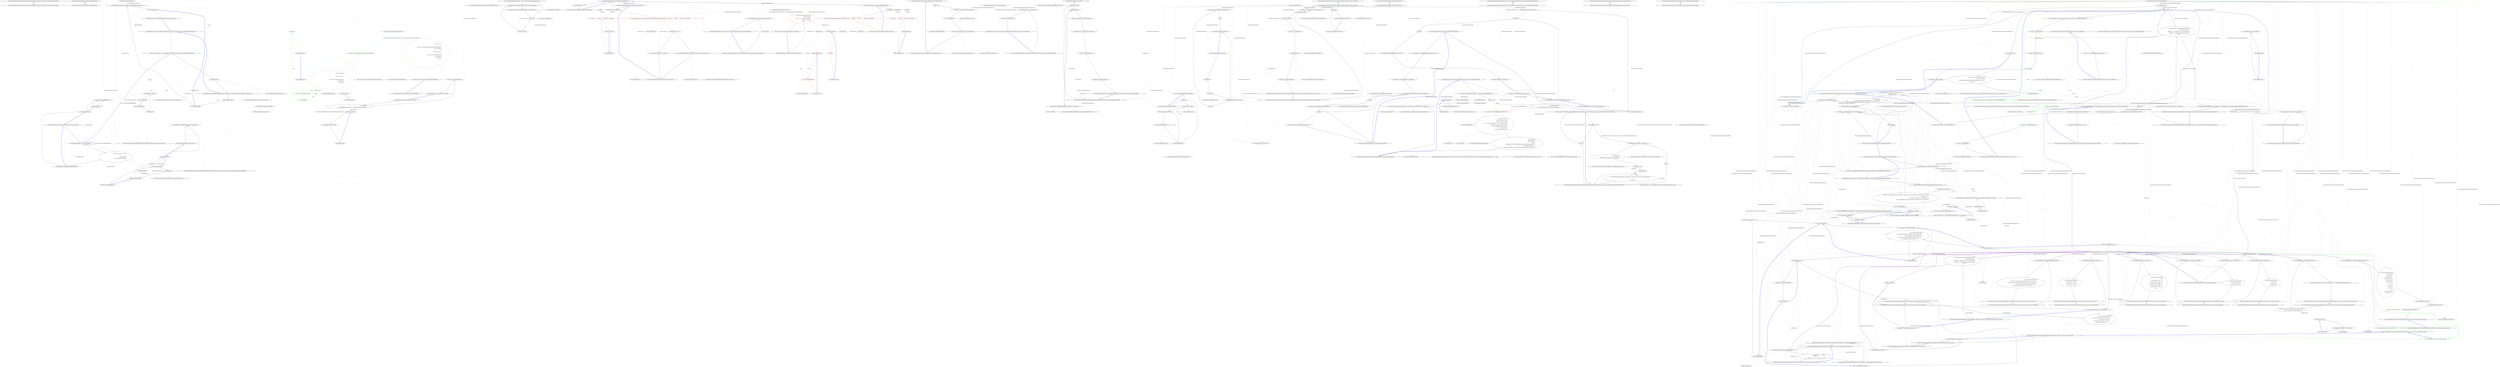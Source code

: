 digraph  {
n0 [cluster="Nancy.ViewEngines.IFileSystemReader.GetViewsWithSupportedExtensions(string, System.Collections.Generic.IEnumerable<string>)", label="Entry Nancy.ViewEngines.IFileSystemReader.GetViewsWithSupportedExtensions(string, System.Collections.Generic.IEnumerable<string>)", span="17-17"];
n1 [cluster="Nancy.ViewEngines.IFileSystemReader.GetViewsWithSupportedExtensions(string, System.Collections.Generic.IEnumerable<string>)", label="Exit Nancy.ViewEngines.IFileSystemReader.GetViewsWithSupportedExtensions(string, System.Collections.Generic.IEnumerable<string>)", span="17-17"];
n2 [cluster="Nancy.ViewEngines.IFileSystemReader.GetLastModified(string)", label="Entry Nancy.ViewEngines.IFileSystemReader.GetLastModified(string)", span="24-24"];
n3 [cluster="Nancy.ViewEngines.IFileSystemReader.GetLastModified(string)", label="Exit Nancy.ViewEngines.IFileSystemReader.GetLastModified(string)", span="24-24"];
m0_41 [cluster="Nancy.Testing.BrowserContext.Body(System.IO.Stream, string)", file="BrowserFixture.cs", label="Entry Nancy.Testing.BrowserContext.Body(System.IO.Stream, string)", span="70-70"];
m0_9 [cluster="Nancy.Testing.ConfigurableBootstrapper.ConfigurableBoostrapperConfigurator.Modules(params System.Type[])", file="BrowserFixture.cs", label="Entry Nancy.Testing.ConfigurableBootstrapper.ConfigurableBoostrapperConfigurator.Modules(params System.Type[])", span="543-543"];
m0_17 [cluster="object.ShouldEqual(object)", file="BrowserFixture.cs", label="Entry object.ShouldEqual(object)", span="80-80"];
m0_18 [cluster="lambda expression", file="BrowserFixture.cs", label="Entry lambda expression", span="25-29"];
m0_19 [cluster="lambda expression", file="BrowserFixture.cs", label="with.HttpRequest()", span="27-27"];
m0_20 [cluster="lambda expression", file="BrowserFixture.cs", label="with.Body(thisIsMyRequestBody)", span="28-28"];
m0_15 [cluster="lambda expression", file="BrowserFixture.cs", label="new TypeRegistration(typeof(object), null)", span="21-21"];
m0_22 [cluster="lambda expression", file="BrowserFixture.cs", label="new TypeRegistration(typeof(INancyBootstrapper), typeof(object))", span="29-29"];
m0_5 [cluster="Nancy.Testing.Browser.Browser(Nancy.Bootstrapper.INancyBootstrapper)", file="BrowserFixture.cs", label="Entry Nancy.Testing.Browser.Browser(Nancy.Bootstrapper.INancyBootstrapper)", span="20-20"];
m0_16 [cluster="lambda expression", file="BrowserFixture.cs", label="Exit lambda expression", span="21-21"];
m0_42 [cluster="Nancy.Testing.Tests.BrowserFixture.EchoModule.EchoModule()", file="BrowserFixture.cs", label="Entry Nancy.Testing.Tests.BrowserFixture.EchoModule.EchoModule()", span="57-57"];
m0_43 [cluster="Nancy.Testing.Tests.BrowserFixture.EchoModule.EchoModule()", color=green, community=0, file="BrowserFixture.cs", label="7: Post[''/''] = ctx =>\r\n                            {\r\n                                var body = new StreamReader(Context.Request.Body).ReadToEnd();\r\n                                return new Response\r\n                                       {\r\n                                           Contents = stream =>\r\n                                                      {\r\n                                                          var writer = new StreamWriter(stream);\r\n                                                          writer.Write(body);\r\n                                                          writer.Flush();\r\n                                                      }\r\n                                       };\r\n                            }", span="60-72"];
m0_44 [cluster="Nancy.Testing.Tests.BrowserFixture.EchoModule.EchoModule()", file="BrowserFixture.cs", label="Exit Nancy.Testing.Tests.BrowserFixture.EchoModule.EchoModule()", span="57-57"];
m0_24 [cluster="Nancy.Tests.Unit.Bootstrapper.TypeRegistrationFixture.Should_not_throw_if_implementation_type_implements_registration_type()", file="BrowserFixture.cs", label="Entry Nancy.Tests.Unit.Bootstrapper.TypeRegistrationFixture.Should_not_throw_if_implementation_type_implements_registration_type()", span="35-35"];
m0_28 [cluster="Unk.ShouldBeNull", file="BrowserFixture.cs", label="Entry Unk.ShouldBeNull", span=""];
m0_27 [cluster="Nancy.Tests.Unit.Bootstrapper.TypeRegistrationFixture.Should_not_throw_if_implementation_type_implements_registration_type()", file="BrowserFixture.cs", label="Exit Nancy.Tests.Unit.Bootstrapper.TypeRegistrationFixture.Should_not_throw_if_implementation_type_implements_registration_type()", span="35-35"];
m0_29 [cluster="lambda expression", file="BrowserFixture.cs", label="Entry lambda expression", span="37-37"];
m0_25 [cluster="Nancy.Tests.Unit.Bootstrapper.TypeRegistrationFixture.Should_not_throw_if_implementation_type_implements_registration_type()", file="BrowserFixture.cs", label="var result = Record.Exception(() => new TypeRegistration(typeof(INancyBootstrapper), typeof(DefaultNancyBootstrapper)))", span="37-37"];
m0_26 [cluster="Nancy.Tests.Unit.Bootstrapper.TypeRegistrationFixture.Should_not_throw_if_implementation_type_implements_registration_type()", file="BrowserFixture.cs", label="result.ShouldBeNull()", span="39-39"];
m0_30 [cluster="lambda expression", file="BrowserFixture.cs", label="new TypeRegistration(typeof(INancyBootstrapper), typeof(DefaultNancyBootstrapper))", span="37-37"];
m0_31 [cluster="lambda expression", file="BrowserFixture.cs", label="Exit lambda expression", span="37-37"];
m0_32 [cluster="Nancy.Testing.Tests.BrowserFixture.Should_be_able_to_send_stream_in_body()", file="BrowserFixture.cs", label="Exit Nancy.Testing.Tests.BrowserFixture.Should_be_able_to_send_stream_in_body()", span="36-36"];
m0_10 [cluster="Nancy.Testing.Tests.BrowserFixture.Should_be_able_to_send_string_in_body()", file="BrowserFixture.cs", label="Entry Nancy.Testing.Tests.BrowserFixture.Should_be_able_to_send_string_in_body()", span="19-19"];
m0_11 [cluster="Nancy.Testing.Tests.BrowserFixture.Should_be_able_to_send_string_in_body()", file="BrowserFixture.cs", label="string thisIsMyRequestBody = ''This is my request body''", span="22-22"];
m0_12 [cluster="Nancy.Testing.Tests.BrowserFixture.Should_be_able_to_send_string_in_body()", file="BrowserFixture.cs", label="var result = browser.Post(''/'', with =>\r\n                                           {\r\n                                               with.HttpRequest();\r\n                                               with.Body(thisIsMyRequestBody);\r\n                                           })", span="25-29"];
m0_13 [cluster="Nancy.Testing.Tests.BrowserFixture.Should_be_able_to_send_string_in_body()", file="BrowserFixture.cs", label="result.Body.AsString().ShouldEqual(thisIsMyRequestBody)", span="32-32"];
m0_34 [cluster="System.IO.StreamWriter.StreamWriter(System.IO.Stream)", file="BrowserFixture.cs", label="Entry System.IO.StreamWriter.StreamWriter(System.IO.Stream)", span="0-0"];
m0_14 [cluster="lambda expression", file="BrowserFixture.cs", label="Entry lambda expression", span="21-21"];
m0_0 [cluster="Nancy.Testing.Tests.BrowserFixture.BrowserFixture()", file="BrowserFixture.cs", label="Entry Nancy.Testing.Tests.BrowserFixture.BrowserFixture()", span="10-10"];
m0_1 [cluster="Nancy.Testing.Tests.BrowserFixture.BrowserFixture()", file="BrowserFixture.cs", label="var bootstrapper =\r\n                new ConfigurableBootstrapper(config => config.Modules(typeof (EchoModule)))", span="12-13"];
m0_2 [cluster="Nancy.Testing.Tests.BrowserFixture.BrowserFixture()", file="BrowserFixture.cs", label="browser = new Browser(bootstrapper)", span="15-15"];
m0_3 [cluster="Nancy.Testing.Tests.BrowserFixture.BrowserFixture()", file="BrowserFixture.cs", label="Exit Nancy.Testing.Tests.BrowserFixture.BrowserFixture()", span="10-10"];
m0_6 [cluster="lambda expression", file="BrowserFixture.cs", label="Entry lambda expression", span="13-13"];
m0_7 [cluster="lambda expression", file="BrowserFixture.cs", label="config.Modules(typeof (EchoModule))", span="13-13"];
m0_8 [cluster="lambda expression", file="BrowserFixture.cs", label="Exit lambda expression", span="13-13"];
m0_21 [cluster="lambda expression", file="BrowserFixture.cs", label="Exit lambda expression", span="25-29"];
m0_23 [cluster="Nancy.Testing.BrowserContext.Body(string)", file="BrowserFixture.cs", label="Entry Nancy.Testing.BrowserContext.Body(string)", span="60-60"];
m0_46 [cluster="lambda expression", color=green, community=0, file="BrowserFixture.cs", label="22: var body = new StreamReader(Context.Request.Body).ReadToEnd()", span="62-62"];
m0_45 [cluster="lambda expression", file="BrowserFixture.cs", label="Entry lambda expression", span="60-72"];
m0_47 [cluster="lambda expression", color=green, community=0, file="BrowserFixture.cs", label="2: return new Response\r\n                                       {\r\n                                           Contents = stream =>\r\n                                                      {\r\n                                                          var writer = new StreamWriter(stream);\r\n                                                          writer.Write(body);\r\n                                                          writer.Flush();\r\n                                                      }\r\n                                       };", span="63-71"];
m0_54 [cluster="lambda expression", color=green, community=0, file="BrowserFixture.cs", label="2: writer.Write(body)", span="68-68"];
m0_48 [cluster="lambda expression", file="BrowserFixture.cs", label="Exit lambda expression", span="60-72"];
m0_53 [cluster="lambda expression", color=green, community=0, file="BrowserFixture.cs", label="2: var writer = new StreamWriter(stream)", span="67-67"];
m0_55 [cluster="lambda expression", color=green, community=0, file="BrowserFixture.cs", label="2: writer.Flush()", span="69-69"];
m0_52 [cluster="lambda expression", file="BrowserFixture.cs", label="Entry lambda expression", span="65-70"];
m0_56 [cluster="lambda expression", file="BrowserFixture.cs", label="Exit lambda expression", span="65-70"];
m0_39 [cluster="lambda expression", file="BrowserFixture.cs", label="with.Body(stream, ''text/plain'')", span="48-48"];
m0_37 [cluster="lambda expression", file="BrowserFixture.cs", label="Entry lambda expression", span="45-49"];
m0_38 [cluster="lambda expression", file="BrowserFixture.cs", label="with.HttpRequest()", span="47-47"];
m0_40 [cluster="lambda expression", file="BrowserFixture.cs", label="Exit lambda expression", span="45-49"];
m0_33 [cluster="System.IO.MemoryStream.MemoryStream()", file="BrowserFixture.cs", label="Entry System.IO.MemoryStream.MemoryStream()", span="0-0"];
m0_35 [cluster="System.IO.StreamWriter.Write(string)", file="BrowserFixture.cs", label="Entry System.IO.StreamWriter.Write(string)", span="0-0"];
m0_4 [cluster="Nancy.Testing.ConfigurableBootstrapper.ConfigurableBootstrapper(System.Action<Nancy.Testing.ConfigurableBootstrapper.ConfigurableBoostrapperConfigurator>)", file="BrowserFixture.cs", label="Entry Nancy.Testing.ConfigurableBootstrapper.ConfigurableBootstrapper(System.Action<Nancy.Testing.ConfigurableBootstrapper.ConfigurableBoostrapperConfigurator>)", span="38-38"];
m0_49 [cluster="System.IO.StreamReader.StreamReader(System.IO.Stream)", file="BrowserFixture.cs", label="Entry System.IO.StreamReader.StreamReader(System.IO.Stream)", span="0-0"];
m0_36 [cluster="System.IO.StreamWriter.Flush()", file="BrowserFixture.cs", label="Entry System.IO.StreamWriter.Flush()", span="0-0"];
m0_50 [cluster="System.IO.StreamReader.ReadToEnd()", file="BrowserFixture.cs", label="Entry System.IO.StreamReader.ReadToEnd()", span="0-0"];
m0_51 [cluster="Nancy.Response.Response()", file="BrowserFixture.cs", label="Entry Nancy.Response.Response()", span="15-15"];
m0_60 [file="BrowserFixture.cs", label="Nancy.Testing.Tests.BrowserFixture.EchoModule", span=""];
m0_61 [file="BrowserFixture.cs", label=body, span=""];
m0_57 [file="BrowserFixture.cs", label="Nancy.Testing.Tests.BrowserFixture", span=""];
m0_59 [file="BrowserFixture.cs", label=stream, span=""];
m0_58 [file="BrowserFixture.cs", label=thisIsMyRequestBody, span=""];
m1_5 [cluster="System.ArgumentNullException.ArgumentNullException(string, string)", file="BrowserResponse.cs", label="Entry System.ArgumentNullException.ArgumentNullException(string, string)", span="0-0"];
m1_0 [cluster="Nancy.Testing.BrowserResponse.BrowserResponse(Nancy.NancyContext)", file="BrowserResponse.cs", label="Entry Nancy.Testing.BrowserResponse.BrowserResponse(Nancy.NancyContext)", span="17-17"];
m1_1 [cluster="Nancy.Testing.BrowserResponse.BrowserResponse(Nancy.NancyContext)", file="BrowserResponse.cs", label="context == null", span="19-19"];
m1_3 [cluster="Nancy.Testing.BrowserResponse.BrowserResponse(Nancy.NancyContext)", file="BrowserResponse.cs", label="this.Context = context", span="24-24"];
m1_2 [cluster="Nancy.Testing.BrowserResponse.BrowserResponse(Nancy.NancyContext)", file="BrowserResponse.cs", label="throw new ArgumentNullException(''context'', ''The value of the context parameter cannot be null.'');", span="21-21"];
m1_4 [cluster="Nancy.Testing.BrowserResponse.BrowserResponse(Nancy.NancyContext)", file="BrowserResponse.cs", label="Exit Nancy.Testing.BrowserResponse.BrowserResponse(Nancy.NancyContext)", span="17-17"];
m1_6 [file="BrowserResponse.cs", label="Nancy.Testing.BrowserResponse", span=""];
m3_10 [cluster="Nancy.ViewEngines.Spark.NancyViewFolder.ConvertPath(string)", file="NancyViewFolder.cs", label="Entry Nancy.ViewEngines.Spark.NancyViewFolder.ConvertPath(string)", span="48-48"];
m3_39 [cluster="Nancy.ViewEngines.Spark.NancyViewFolder.ConvertPath(string)", file="NancyViewFolder.cs", label="return path.Replace(@''\'', ''/'');", span="50-50"];
m3_40 [cluster="Nancy.ViewEngines.Spark.NancyViewFolder.ConvertPath(string)", file="NancyViewFolder.cs", label="Exit Nancy.ViewEngines.Spark.NancyViewFolder.ConvertPath(string)", span="48-48"];
m3_35 [cluster="Unk.Any", file="NancyViewFolder.cs", label="Entry Unk.Any", span=""];
m3_27 [cluster="string.StartsWith(string)", file="NancyViewFolder.cs", label="Entry string.StartsWith(string)", span="0-0"];
m3_3 [cluster="Nancy.ViewEngines.Spark.NancyViewFolder.GetViewSource(string)", file="NancyViewFolder.cs", label="Entry Nancy.ViewEngines.Spark.NancyViewFolder.GetViewSource(string)", span="18-18"];
m3_4 [cluster="Nancy.ViewEngines.Spark.NancyViewFolder.GetViewSource(string)", file="NancyViewFolder.cs", label="var searchPath = ConvertPath(path)", span="20-20"];
m3_7 [cluster="Nancy.ViewEngines.Spark.NancyViewFolder.GetViewSource(string)", file="NancyViewFolder.cs", label="throw new FileNotFoundException(string.Format(''Template {0} not found'', path), path);", span="26-26"];
m3_5 [cluster="Nancy.ViewEngines.Spark.NancyViewFolder.GetViewSource(string)", color=red, community=0, file="NancyViewFolder.cs", label="33: var viewLocationResult = this.viewEngineStartupContext.ViewLocationResults.FirstOrDefault(v => v.Location + ''/'' + v.Name + ''.'' + v.Extension == searchPath)", span="22-22"];
m3_6 [cluster="Nancy.ViewEngines.Spark.NancyViewFolder.GetViewSource(string)", file="NancyViewFolder.cs", label="viewLocationResult == null", span="24-24"];
m3_8 [cluster="Nancy.ViewEngines.Spark.NancyViewFolder.GetViewSource(string)", file="NancyViewFolder.cs", label="return new NancyViewFile(viewLocationResult);", span="29-29"];
m3_9 [cluster="Nancy.ViewEngines.Spark.NancyViewFolder.GetViewSource(string)", file="NancyViewFolder.cs", label="Exit Nancy.ViewEngines.Spark.NancyViewFolder.GetViewSource(string)", span="18-18"];
m3_46 [cluster="Nancy.ViewEngines.Spark.NancyViewFolder.NancyViewFile.OpenViewStream()", file="NancyViewFolder.cs", label="Entry Nancy.ViewEngines.Spark.NancyViewFolder.NancyViewFile.OpenViewStream()", span="69-69"];
m3_47 [cluster="Nancy.ViewEngines.Spark.NancyViewFolder.NancyViewFile.OpenViewStream()", file="NancyViewFolder.cs", label="string view", span="71-71"];
m3_48 [cluster="Nancy.ViewEngines.Spark.NancyViewFolder.NancyViewFile.OpenViewStream()", file="NancyViewFolder.cs", label="var reader = this.viewLocationResult.Contents.Invoke()", span="72-72"];
m3_49 [cluster="Nancy.ViewEngines.Spark.NancyViewFolder.NancyViewFile.OpenViewStream()", file="NancyViewFolder.cs", label="view = reader.ReadToEnd()", span="74-74"];
m3_50 [cluster="Nancy.ViewEngines.Spark.NancyViewFolder.NancyViewFile.OpenViewStream()", file="NancyViewFolder.cs", label="return new MemoryStream(Encoding.UTF8.GetBytes(view));", span="77-77"];
m3_51 [cluster="Nancy.ViewEngines.Spark.NancyViewFolder.NancyViewFile.OpenViewStream()", file="NancyViewFolder.cs", label="Exit Nancy.ViewEngines.Spark.NancyViewFolder.NancyViewFile.OpenViewStream()", span="69-69"];
m3_13 [cluster="string.Format(string, object)", file="NancyViewFolder.cs", label="Entry string.Format(string, object)", span="0-0"];
m3_54 [cluster="System.IO.MemoryStream.MemoryStream(byte[])", file="NancyViewFolder.cs", label="Entry System.IO.MemoryStream.MemoryStream(byte[])", span="0-0"];
m3_41 [cluster="string.Replace(string, string)", file="NancyViewFolder.cs", label="Entry string.Replace(string, string)", span="0-0"];
m3_12 [cluster="System.IO.FileNotFoundException.FileNotFoundException(string, string)", file="NancyViewFolder.cs", label="Entry System.IO.FileNotFoundException.FileNotFoundException(string, string)", span="0-0"];
m3_21 [cluster="Unk.Where", file="NancyViewFolder.cs", label="Entry Unk.Where", span=""];
m3_14 [cluster="NancyViewFile.cstr", file="NancyViewFolder.cs", label="Entry NancyViewFile.cstr", span=""];
m3_42 [cluster="Nancy.ViewEngines.Spark.NancyViewFolder.NancyViewFile.NancyViewFile(Nancy.ViewEngines.ViewLocationResult)", file="NancyViewFolder.cs", label="Entry Nancy.ViewEngines.Spark.NancyViewFolder.NancyViewFile.NancyViewFile(Nancy.ViewEngines.ViewLocationResult)", span="58-58"];
m3_43 [cluster="Nancy.ViewEngines.Spark.NancyViewFolder.NancyViewFile.NancyViewFile(Nancy.ViewEngines.ViewLocationResult)", file="NancyViewFolder.cs", label="this.viewLocationResult = viewLocationResult", span="60-60"];
m3_44 [cluster="Nancy.ViewEngines.Spark.NancyViewFolder.NancyViewFile.NancyViewFile(Nancy.ViewEngines.ViewLocationResult)", file="NancyViewFolder.cs", label="this.created = DateTime.Now.Ticks", span="61-61"];
m3_45 [cluster="Nancy.ViewEngines.Spark.NancyViewFolder.NancyViewFile.NancyViewFile(Nancy.ViewEngines.ViewLocationResult)", file="NancyViewFolder.cs", label="Exit Nancy.ViewEngines.Spark.NancyViewFolder.NancyViewFile.NancyViewFile(Nancy.ViewEngines.ViewLocationResult)", span="58-58"];
m3_31 [cluster="Nancy.ViewEngines.Spark.NancyViewFolder.HasView(string)", file="NancyViewFolder.cs", label="Entry Nancy.ViewEngines.Spark.NancyViewFolder.HasView(string)", span="41-41"];
m3_32 [cluster="Nancy.ViewEngines.Spark.NancyViewFolder.HasView(string)", file="NancyViewFolder.cs", label="var searchPath = ConvertPath(path)", span="43-43"];
m3_33 [cluster="Nancy.ViewEngines.Spark.NancyViewFolder.HasView(string)", color=red, community=0, file="NancyViewFolder.cs", label="33: return this.viewEngineStartupContext.ViewLocationResults.Any(v => v.Location + ''/'' + v.Name + ''.'' + v.Extension == searchPath);", span="45-45"];
m3_34 [cluster="Nancy.ViewEngines.Spark.NancyViewFolder.HasView(string)", file="NancyViewFolder.cs", label="Exit Nancy.ViewEngines.Spark.NancyViewFolder.HasView(string)", span="41-41"];
m3_0 [cluster="Nancy.ViewEngines.Spark.NancyViewFolder.NancyViewFolder(Nancy.ViewEngines.ViewEngineStartupContext)", file="NancyViewFolder.cs", label="Entry Nancy.ViewEngines.Spark.NancyViewFolder.NancyViewFolder(Nancy.ViewEngines.ViewEngineStartupContext)", span="13-13"];
m3_1 [cluster="Nancy.ViewEngines.Spark.NancyViewFolder.NancyViewFolder(Nancy.ViewEngines.ViewEngineStartupContext)", file="NancyViewFolder.cs", label="this.viewEngineStartupContext = viewEngineStartupContext", span="15-15"];
m3_2 [cluster="Nancy.ViewEngines.Spark.NancyViewFolder.NancyViewFolder(Nancy.ViewEngines.ViewEngineStartupContext)", file="NancyViewFolder.cs", label="Exit Nancy.ViewEngines.Spark.NancyViewFolder.NancyViewFolder(Nancy.ViewEngines.ViewEngineStartupContext)", span="13-13"];
m3_36 [cluster="lambda expression", file="NancyViewFolder.cs", label="Entry lambda expression", span="45-45"];
m3_16 [cluster="lambda expression", color=red, community=0, file="NancyViewFolder.cs", label="19: v.Location + ''/'' + v.Name + ''.'' + v.Extension == searchPath", span="22-22"];
m3_15 [cluster="lambda expression", file="NancyViewFolder.cs", label="Entry lambda expression", span="22-22"];
m3_17 [cluster="lambda expression", file="NancyViewFolder.cs", label="Exit lambda expression", span="22-22"];
m3_25 [cluster="lambda expression", color=red, community=0, file="NancyViewFolder.cs", label="32: v.Location.StartsWith(path)", span="36-36"];
m3_24 [cluster="lambda expression", file="NancyViewFolder.cs", label="Entry lambda expression", span="36-36"];
m3_28 [cluster="lambda expression", file="NancyViewFolder.cs", label="Entry lambda expression", span="37-37"];
m3_26 [cluster="lambda expression", file="NancyViewFolder.cs", label="Exit lambda expression", span="36-36"];
m3_29 [cluster="lambda expression", color=red, community=0, file="NancyViewFolder.cs", label="22: v.Location", span="37-37"];
m3_30 [cluster="lambda expression", file="NancyViewFolder.cs", label="Exit lambda expression", span="37-37"];
m3_37 [cluster="lambda expression", color=red, community=0, file="NancyViewFolder.cs", label="11: v.Location + ''/'' + v.Name + ''.'' + v.Extension == searchPath", span="45-45"];
m3_38 [cluster="lambda expression", file="NancyViewFolder.cs", label="Exit lambda expression", span="45-45"];
m3_11 [cluster="Unk.FirstOrDefault", file="NancyViewFolder.cs", label="Entry Unk.FirstOrDefault", span=""];
m3_22 [cluster="Unk.Select", file="NancyViewFolder.cs", label="Entry Unk.Select", span=""];
m3_55 [cluster="System.Text.Encoding.GetBytes(string)", file="NancyViewFolder.cs", label="Entry System.Text.Encoding.GetBytes(string)", span="0-0"];
m3_23 [cluster="Unk.ToList", file="NancyViewFolder.cs", label="Entry Unk.ToList", span=""];
m3_53 [cluster="System.IO.TextReader.ReadToEnd()", file="NancyViewFolder.cs", label="Entry System.IO.TextReader.ReadToEnd()", span="0-0"];
m3_52 [cluster="System.Func<TResult>.Invoke()", file="NancyViewFolder.cs", label="Entry System.Func<TResult>.Invoke()", span="0-0"];
m3_18 [cluster="Nancy.ViewEngines.Spark.NancyViewFolder.ListViews(string)", file="NancyViewFolder.cs", label="Entry Nancy.ViewEngines.Spark.NancyViewFolder.ListViews(string)", span="32-32"];
m3_19 [cluster="Nancy.ViewEngines.Spark.NancyViewFolder.ListViews(string)", color=red, community=0, file="NancyViewFolder.cs", label="32: return this.viewEngineStartupContext.\r\n                ViewLocationResults.\r\n                Where(v => v.Location.StartsWith(path)).\r\n                Select(v => v.Location).\r\n                ToList();", span="34-38"];
m3_20 [cluster="Nancy.ViewEngines.Spark.NancyViewFolder.ListViews(string)", file="NancyViewFolder.cs", label="Exit Nancy.ViewEngines.Spark.NancyViewFolder.ListViews(string)", span="32-32"];
m3_56 [file="NancyViewFolder.cs", label="Nancy.ViewEngines.Spark.NancyViewFolder", span=""];
m3_57 [file="NancyViewFolder.cs", label=searchPath, span=""];
m3_58 [file="NancyViewFolder.cs", label=string, span=""];
m3_59 [file="NancyViewFolder.cs", label=searchPath, span=""];
m3_60 [file="NancyViewFolder.cs", label="Nancy.ViewEngines.Spark.NancyViewFolder.NancyViewFile", span=""];
m4_81 [cluster="System.Net.HttpListenerResponse.AddHeader(string, string)", file="Request.cs", label="Entry System.Net.HttpListenerResponse.AddHeader(string, string)", span="0-0"];
m4_96 [cluster="long.TryParse(string, System.Globalization.NumberStyles, System.IFormatProvider, out long)", file="Request.cs", label="Entry long.TryParse(string, System.Globalization.NumberStyles, System.IFormatProvider, out long)", span="0-0"];
m4_116 [cluster="Nancy.INancyEngine.HandleRequest(Nancy.Request)", file="Request.cs", label="Entry Nancy.INancyEngine.HandleRequest(Nancy.Request)", span="21-21"];
m4_65 [cluster="Nancy.IO.RequestStream.FromStream(System.IO.Stream, long, bool)", file="Request.cs", label="Entry Nancy.IO.RequestStream.FromStream(System.IO.Stream, long, bool)", span="233-233"];
m4_106 [cluster="System.Net.HttpListener.EndGetContext(System.IAsyncResult)", file="Request.cs", label="Entry System.Net.HttpListener.EndGetContext(System.IAsyncResult)", span="0-0"];
m4_13 [cluster="Nancy.Hosting.Self.HostConfiguration.HostConfiguration()", file="Request.cs", label="Entry Nancy.Hosting.Self.HostConfiguration.HostConfiguration()", span="27-27"];
m4_43 [cluster="System.Uri.ToString()", file="Request.cs", label="Entry System.Uri.ToString()", span="0-0"];
m4_21 [cluster="Nancy.Hosting.Self.NancyHost.Start()", file="Request.cs", label="Entry Nancy.Hosting.Self.NancyHost.Start()", span="105-105"];
m4_22 [cluster="Nancy.Hosting.Self.NancyHost.Start()", file="Request.cs", label="this.AddPrefixes()", span="107-107"];
m4_23 [cluster="Nancy.Hosting.Self.NancyHost.Start()", file="Request.cs", label="listener.Start()", span="109-109"];
m4_24 [cluster="Nancy.Hosting.Self.NancyHost.Start()", file="Request.cs", label="listener.BeginGetContext(GotCallback, null)", span="112-112"];
m4_25 [cluster="Nancy.Hosting.Self.NancyHost.Start()", file="Request.cs", label=Exception, span="114-114"];
m4_26 [cluster="Nancy.Hosting.Self.NancyHost.Start()", file="Request.cs", label="this.configuration.UnhandledExceptionCallback.Invoke(e)", span="116-116"];
m4_27 [cluster="Nancy.Hosting.Self.NancyHost.Start()", file="Request.cs", label="throw;", span="118-118"];
m4_28 [cluster="Nancy.Hosting.Self.NancyHost.Start()", file="Request.cs", label="Exit Nancy.Hosting.Self.NancyHost.Start()", span="105-105"];
m4_57 [cluster="string.Format(string, object)", file="Request.cs", label="Entry string.Format(string, object)", span="0-0"];
m4_46 [cluster="Nancy.Hosting.Self.NancyHost.ConvertRequestToNancyRequest(System.Net.HttpListenerRequest)", file="Request.cs", label="Entry Nancy.Hosting.Self.NancyHost.ConvertRequestToNancyRequest(System.Net.HttpListenerRequest)", span="145-145"];
m4_47 [cluster="Nancy.Hosting.Self.NancyHost.ConvertRequestToNancyRequest(System.Net.HttpListenerRequest)", file="Request.cs", label="var baseUri = baseUriList.FirstOrDefault(uri => uri.IsCaseInsensitiveBaseOf(request.Url))", span="147-147"];
m4_49 [cluster="Nancy.Hosting.Self.NancyHost.ConvertRequestToNancyRequest(System.Net.HttpListenerRequest)", file="Request.cs", label="throw new InvalidOperationException(String.Format(''Unable to locate base URI for request: {0}'',request.Url));", span="151-151"];
m4_50 [cluster="Nancy.Hosting.Self.NancyHost.ConvertRequestToNancyRequest(System.Net.HttpListenerRequest)", file="Request.cs", label="var expectedRequestLength =\r\n                GetExpectedRequestLength(request.Headers.ToDictionary())", span="154-155"];
m4_51 [cluster="Nancy.Hosting.Self.NancyHost.ConvertRequestToNancyRequest(System.Net.HttpListenerRequest)", color=red, community=0, file="Request.cs", label="15: var relativeUrl = baseUri.MakeAppLocalPath(request.Url)", span="157-157"];
m4_52 [cluster="Nancy.Hosting.Self.NancyHost.ConvertRequestToNancyRequest(System.Net.HttpListenerRequest)", file="Request.cs", label="var nancyUrl = new Url {\r\n                Scheme = request.Url.Scheme,\r\n                HostName = request.Url.Host,\r\n                Port = request.Url.IsDefaultPort ? null : (int?)request.Url.Port,\r\n                BasePath = baseUri.AbsolutePath.TrimEnd('/'),\r\n                Path = HttpUtility.UrlDecode(relativeUrl),\r\n                Query = request.Url.Query,\r\n                Fragment = request.Url.Fragment,\r\n            }", span="159-167"];
m4_53 [cluster="Nancy.Hosting.Self.NancyHost.ConvertRequestToNancyRequest(System.Net.HttpListenerRequest)", file="Request.cs", label="return new Request(\r\n                request.HttpMethod,\r\n                nancyUrl,\r\n                RequestStream.FromStream(request.InputStream, expectedRequestLength, true),\r\n                request.Headers.ToDictionary(), \r\n                (request.RemoteEndPoint != null) ? request.RemoteEndPoint.Address.ToString() : null);", span="169-174"];
m4_48 [cluster="Nancy.Hosting.Self.NancyHost.ConvertRequestToNancyRequest(System.Net.HttpListenerRequest)", file="Request.cs", label="baseUri == null", span="149-149"];
m4_54 [cluster="Nancy.Hosting.Self.NancyHost.ConvertRequestToNancyRequest(System.Net.HttpListenerRequest)", file="Request.cs", label="Exit Nancy.Hosting.Self.NancyHost.ConvertRequestToNancyRequest(System.Net.HttpListenerRequest)", span="145-145"];
m4_44 [cluster="string.Replace(string, string)", file="Request.cs", label="Entry string.Replace(string, string)", span="0-0"];
m4_63 [cluster="Nancy.Helpers.HttpUtility.UrlDecode(string)", file="Request.cs", label="Entry Nancy.Helpers.HttpUtility.UrlDecode(string)", span="103-103"];
m4_59 [cluster="Nancy.Hosting.Self.NancyHost.GetExpectedRequestLength(System.Collections.Generic.IDictionary<string, System.Collections.Generic.IEnumerable<string>>)", file="Request.cs", label="Entry Nancy.Hosting.Self.NancyHost.GetExpectedRequestLength(System.Collections.Generic.IDictionary<string, System.Collections.Generic.IEnumerable<string>>)", span="198-198"];
m4_84 [cluster="Nancy.Hosting.Self.NancyHost.GetExpectedRequestLength(System.Collections.Generic.IDictionary<string, System.Collections.Generic.IEnumerable<string>>)", file="Request.cs", label="incomingHeaders == null", span="200-200"];
m4_86 [cluster="Nancy.Hosting.Self.NancyHost.GetExpectedRequestLength(System.Collections.Generic.IDictionary<string, System.Collections.Generic.IEnumerable<string>>)", file="Request.cs", label="!incomingHeaders.ContainsKey(''Content-Length'')", span="205-205"];
m4_88 [cluster="Nancy.Hosting.Self.NancyHost.GetExpectedRequestLength(System.Collections.Generic.IDictionary<string, System.Collections.Generic.IEnumerable<string>>)", file="Request.cs", label="var headerValue =\r\n                incomingHeaders[''Content-Length''].SingleOrDefault()", span="210-211"];
m4_85 [cluster="Nancy.Hosting.Self.NancyHost.GetExpectedRequestLength(System.Collections.Generic.IDictionary<string, System.Collections.Generic.IEnumerable<string>>)", file="Request.cs", label="return 0;", span="202-202"];
m4_87 [cluster="Nancy.Hosting.Self.NancyHost.GetExpectedRequestLength(System.Collections.Generic.IDictionary<string, System.Collections.Generic.IEnumerable<string>>)", file="Request.cs", label="return 0;", span="207-207"];
m4_89 [cluster="Nancy.Hosting.Self.NancyHost.GetExpectedRequestLength(System.Collections.Generic.IDictionary<string, System.Collections.Generic.IEnumerable<string>>)", file="Request.cs", label="headerValue == null", span="213-213"];
m4_92 [cluster="Nancy.Hosting.Self.NancyHost.GetExpectedRequestLength(System.Collections.Generic.IDictionary<string, System.Collections.Generic.IEnumerable<string>>)", file="Request.cs", label="return !long.TryParse(headerValue, NumberStyles.Any, CultureInfo.InvariantCulture, out contentLength) ?\r\n                0 : \r\n                contentLength;", span="220-222"];
m4_90 [cluster="Nancy.Hosting.Self.NancyHost.GetExpectedRequestLength(System.Collections.Generic.IDictionary<string, System.Collections.Generic.IEnumerable<string>>)", file="Request.cs", label="return 0;", span="215-215"];
m4_91 [cluster="Nancy.Hosting.Self.NancyHost.GetExpectedRequestLength(System.Collections.Generic.IDictionary<string, System.Collections.Generic.IEnumerable<string>>)", file="Request.cs", label="long contentLength", span="218-218"];
m4_93 [cluster="Nancy.Hosting.Self.NancyHost.GetExpectedRequestLength(System.Collections.Generic.IDictionary<string, System.Collections.Generic.IEnumerable<string>>)", file="Request.cs", label="Exit Nancy.Hosting.Self.NancyHost.GetExpectedRequestLength(System.Collections.Generic.IDictionary<string, System.Collections.Generic.IEnumerable<string>>)", span="198-198"];
m4_61 [cluster="Nancy.Url.Url()", file="Request.cs", label="Entry Nancy.Url.Url()", span="16-16"];
m4_32 [cluster="System.Action<T>.Invoke(T)", file="Request.cs", label="Entry System.Action<T>.Invoke(T)", span="0-0"];
m4_16 [cluster="Nancy.Bootstrapper.INancyBootstrapper.GetEngine()", file="Request.cs", label="Entry Nancy.Bootstrapper.INancyBootstrapper.GetEngine()", span="16-16"];
m4_2 [cluster="Nancy.Hosting.Self.NancyHost.NancyHost(Nancy.Hosting.Self.HostConfiguration, params System.Uri[])", file="Request.cs", label="Entry Nancy.Hosting.Self.NancyHost.NancyHost(Nancy.Hosting.Self.HostConfiguration, params System.Uri[])", span="44-44"];
m4_3 [cluster="Nancy.Hosting.Self.NancyHost.NancyHost(Nancy.Hosting.Self.HostConfiguration, params System.Uri[])", file="Request.cs", label="Exit Nancy.Hosting.Self.NancyHost.NancyHost(Nancy.Hosting.Self.HostConfiguration, params System.Uri[])", span="44-44"];
m4_0 [cluster="Nancy.Hosting.Self.NancyHost.NancyHost(params System.Uri[])", file="Request.cs", label="Entry Nancy.Hosting.Self.NancyHost.NancyHost(params System.Uri[])", span="35-35"];
m4_1 [cluster="Nancy.Hosting.Self.NancyHost.NancyHost(params System.Uri[])", file="Request.cs", label="Exit Nancy.Hosting.Self.NancyHost.NancyHost(params System.Uri[])", span="35-35"];
m4_71 [cluster="Nancy.Hosting.Self.NancyHost.ConvertNancyResponseToResponse(Nancy.Response, System.Net.HttpListenerResponse)", file="Request.cs", label="Entry Nancy.Hosting.Self.NancyHost.ConvertNancyResponseToResponse(Nancy.Response, System.Net.HttpListenerResponse)", span="177-177"];
m4_72 [cluster="Nancy.Hosting.Self.NancyHost.ConvertNancyResponseToResponse(Nancy.Response, System.Net.HttpListenerResponse)", file="Request.cs", label="nancyResponse.Headers", span="179-179"];
m4_73 [cluster="Nancy.Hosting.Self.NancyHost.ConvertNancyResponseToResponse(Nancy.Response, System.Net.HttpListenerResponse)", file="Request.cs", label="response.AddHeader(header.Key, header.Value)", span="181-181"];
m4_74 [cluster="Nancy.Hosting.Self.NancyHost.ConvertNancyResponseToResponse(Nancy.Response, System.Net.HttpListenerResponse)", file="Request.cs", label="nancyResponse.Cookies", span="184-184"];
m4_75 [cluster="Nancy.Hosting.Self.NancyHost.ConvertNancyResponseToResponse(Nancy.Response, System.Net.HttpListenerResponse)", file="Request.cs", label="response.Headers.Add(HttpResponseHeader.SetCookie, nancyCookie.ToString())", span="186-186"];
m4_76 [cluster="Nancy.Hosting.Self.NancyHost.ConvertNancyResponseToResponse(Nancy.Response, System.Net.HttpListenerResponse)", file="Request.cs", label="response.ContentType = nancyResponse.ContentType", span="189-189"];
m4_77 [cluster="Nancy.Hosting.Self.NancyHost.ConvertNancyResponseToResponse(Nancy.Response, System.Net.HttpListenerResponse)", file="Request.cs", label="response.StatusCode = (int)nancyResponse.StatusCode", span="190-190"];
m4_78 [cluster="Nancy.Hosting.Self.NancyHost.ConvertNancyResponseToResponse(Nancy.Response, System.Net.HttpListenerResponse)", file="Request.cs", label="var output = response.OutputStream", span="192-192"];
m4_79 [cluster="Nancy.Hosting.Self.NancyHost.ConvertNancyResponseToResponse(Nancy.Response, System.Net.HttpListenerResponse)", file="Request.cs", label="nancyResponse.Contents.Invoke(output)", span="194-194"];
m4_80 [cluster="Nancy.Hosting.Self.NancyHost.ConvertNancyResponseToResponse(Nancy.Response, System.Net.HttpListenerResponse)", file="Request.cs", label="Exit Nancy.Hosting.Self.NancyHost.ConvertNancyResponseToResponse(Nancy.Response, System.Net.HttpListenerResponse)", span="177-177"];
m4_56 [cluster="System.InvalidOperationException.InvalidOperationException(string)", file="Request.cs", label="Entry System.InvalidOperationException.InvalidOperationException(string)", span="0-0"];
m4_58 [cluster="System.Collections.Specialized.NameValueCollection.ToDictionary()", file="Request.cs", label="Entry System.Collections.Specialized.NameValueCollection.ToDictionary()", span="9-9"];
m4_15 [cluster="Nancy.Bootstrapper.INancyBootstrapper.Initialise()", file="Request.cs", label="Entry Nancy.Bootstrapper.INancyBootstrapper.Initialise()", span="10-10"];
m4_45 [cluster="System.Net.HttpListenerPrefixCollection.Add(string)", file="Request.cs", label="Entry System.Net.HttpListenerPrefixCollection.Add(string)", span="0-0"];
m4_95 [cluster="System.Collections.Generic.IEnumerable<TSource>.SingleOrDefault<TSource>()", file="Request.cs", label="Entry System.Collections.Generic.IEnumerable<TSource>.SingleOrDefault<TSource>()", span="0-0"];
m4_36 [cluster="System.Net.HttpListener.Stop()", file="Request.cs", label="Entry System.Net.HttpListener.Stop()", span="0-0"];
m4_70 [cluster="System.Uri.IsCaseInsensitiveBaseOf(System.Uri)", file="Request.cs", label="Entry System.Uri.IsCaseInsensitiveBaseOf(System.Uri)", span="11-11"];
m4_33 [cluster="Nancy.Hosting.Self.NancyHost.Stop()", file="Request.cs", label="Entry Nancy.Hosting.Self.NancyHost.Stop()", span="125-125"];
m4_34 [cluster="Nancy.Hosting.Self.NancyHost.Stop()", file="Request.cs", label="listener.Stop()", span="127-127"];
m4_35 [cluster="Nancy.Hosting.Self.NancyHost.Stop()", file="Request.cs", label="Exit Nancy.Hosting.Self.NancyHost.Stop()", span="125-125"];
m4_94 [cluster="System.Collections.Generic.IDictionary<TKey, TValue>.ContainsKey(TKey)", file="Request.cs", label="Entry System.Collections.Generic.IDictionary<TKey, TValue>.ContainsKey(TKey)", span="0-0"];
m4_19 [cluster="Nancy.Hosting.Self.NancyHost.NancyHost(System.Uri, Nancy.Bootstrapper.INancyBootstrapper, Nancy.Hosting.Self.HostConfiguration)", file="Request.cs", label="Entry Nancy.Hosting.Self.NancyHost.NancyHost(System.Uri, Nancy.Bootstrapper.INancyBootstrapper, Nancy.Hosting.Self.HostConfiguration)", span="97-97"];
m4_20 [cluster="Nancy.Hosting.Self.NancyHost.NancyHost(System.Uri, Nancy.Bootstrapper.INancyBootstrapper, Nancy.Hosting.Self.HostConfiguration)", file="Request.cs", label="Exit Nancy.Hosting.Self.NancyHost.NancyHost(System.Uri, Nancy.Bootstrapper.INancyBootstrapper, Nancy.Hosting.Self.HostConfiguration)", span="97-97"];
m4_67 [cluster="lambda expression", file="Request.cs", label="Entry lambda expression", span="147-147"];
m4_68 [cluster="lambda expression", file="Request.cs", label="uri.IsCaseInsensitiveBaseOf(request.Url)", span="147-147"];
m4_69 [cluster="lambda expression", file="Request.cs", label="Exit lambda expression", span="147-147"];
m4_6 [cluster="Nancy.Hosting.Self.NancyHost.NancyHost(Nancy.Bootstrapper.INancyBootstrapper, Nancy.Hosting.Self.HostConfiguration, params System.Uri[])", file="Request.cs", label="Entry Nancy.Hosting.Self.NancyHost.NancyHost(Nancy.Bootstrapper.INancyBootstrapper, Nancy.Hosting.Self.HostConfiguration, params System.Uri[])", span="67-67"];
m4_7 [cluster="Nancy.Hosting.Self.NancyHost.NancyHost(Nancy.Bootstrapper.INancyBootstrapper, Nancy.Hosting.Self.HostConfiguration, params System.Uri[])", file="Request.cs", label="this.configuration = configuration ?? new HostConfiguration()", span="69-69"];
m4_8 [cluster="Nancy.Hosting.Self.NancyHost.NancyHost(Nancy.Bootstrapper.INancyBootstrapper, Nancy.Hosting.Self.HostConfiguration, params System.Uri[])", file="Request.cs", label="this.baseUriList = baseUris", span="70-70"];
m4_10 [cluster="Nancy.Hosting.Self.NancyHost.NancyHost(Nancy.Bootstrapper.INancyBootstrapper, Nancy.Hosting.Self.HostConfiguration, params System.Uri[])", file="Request.cs", label="bootstrapper.Initialise()", span="73-73"];
m4_11 [cluster="Nancy.Hosting.Self.NancyHost.NancyHost(Nancy.Bootstrapper.INancyBootstrapper, Nancy.Hosting.Self.HostConfiguration, params System.Uri[])", file="Request.cs", label="this.engine = bootstrapper.GetEngine()", span="74-74"];
m4_9 [cluster="Nancy.Hosting.Self.NancyHost.NancyHost(Nancy.Bootstrapper.INancyBootstrapper, Nancy.Hosting.Self.HostConfiguration, params System.Uri[])", file="Request.cs", label="this.listener = new HttpListener()", span="71-71"];
m4_12 [cluster="Nancy.Hosting.Self.NancyHost.NancyHost(Nancy.Bootstrapper.INancyBootstrapper, Nancy.Hosting.Self.HostConfiguration, params System.Uri[])", file="Request.cs", label="Exit Nancy.Hosting.Self.NancyHost.NancyHost(Nancy.Bootstrapper.INancyBootstrapper, Nancy.Hosting.Self.HostConfiguration, params System.Uri[])", span="67-67"];
m4_30 [cluster="System.Net.HttpListener.Start()", file="Request.cs", label="Entry System.Net.HttpListener.Start()", span="0-0"];
m4_4 [cluster="Nancy.Hosting.Self.NancyHost.NancyHost(Nancy.Bootstrapper.INancyBootstrapper, params System.Uri[])", file="Request.cs", label="Entry Nancy.Hosting.Self.NancyHost.NancyHost(Nancy.Bootstrapper.INancyBootstrapper, params System.Uri[])", span="54-54"];
m4_5 [cluster="Nancy.Hosting.Self.NancyHost.NancyHost(Nancy.Bootstrapper.INancyBootstrapper, params System.Uri[])", file="Request.cs", label="Exit Nancy.Hosting.Self.NancyHost.NancyHost(Nancy.Bootstrapper.INancyBootstrapper, params System.Uri[])", span="54-54"];
m4_55 [cluster="Unk.FirstOrDefault", file="Request.cs", label="Entry Unk.FirstOrDefault", span=""];
m4_66 [cluster="System.Net.IPAddress.ToString()", file="Request.cs", label="Entry System.Net.IPAddress.ToString()", span="0-0"];
m4_14 [cluster="System.Net.HttpListener.HttpListener()", file="Request.cs", label="Entry System.Net.HttpListener.HttpListener()", span="0-0"];
m4_64 [cluster="Nancy.Request.Request(string, Nancy.Url, Nancy.IO.RequestStream, System.Collections.Generic.IDictionary<string, System.Collections.Generic.IEnumerable<string>>, string)", file="Request.cs", label="Entry Nancy.Request.Request(string, Nancy.Url, Nancy.IO.RequestStream, System.Collections.Generic.IDictionary<string, System.Collections.Generic.IEnumerable<string>>, string)", span="47-47"];
m4_60 [cluster="Unk.MakeAppLocalPath", file="Request.cs", label="Entry Unk.MakeAppLocalPath", span=""];
m4_17 [cluster="Nancy.Hosting.Self.NancyHost.NancyHost(System.Uri, Nancy.Bootstrapper.INancyBootstrapper)", file="Request.cs", label="Entry Nancy.Hosting.Self.NancyHost.NancyHost(System.Uri, Nancy.Bootstrapper.INancyBootstrapper)", span="84-84"];
m4_18 [cluster="Nancy.Hosting.Self.NancyHost.NancyHost(System.Uri, Nancy.Bootstrapper.INancyBootstrapper)", file="Request.cs", label="Exit Nancy.Hosting.Self.NancyHost.NancyHost(System.Uri, Nancy.Bootstrapper.INancyBootstrapper)", span="84-84"];
m4_29 [cluster="Nancy.Hosting.Self.NancyHost.AddPrefixes()", file="Request.cs", label="Entry Nancy.Hosting.Self.NancyHost.AddPrefixes()", span="130-130"];
m4_37 [cluster="Nancy.Hosting.Self.NancyHost.AddPrefixes()", file="Request.cs", label=baseUriList, span="132-132"];
m4_38 [cluster="Nancy.Hosting.Self.NancyHost.AddPrefixes()", file="Request.cs", label="var prefix = baseUri.ToString()", span="134-134"];
m4_39 [cluster="Nancy.Hosting.Self.NancyHost.AddPrefixes()", file="Request.cs", label="this.configuration.RewriteLocalhost", span="136-136"];
m4_40 [cluster="Nancy.Hosting.Self.NancyHost.AddPrefixes()", file="Request.cs", label="prefix = prefix.Replace(''localhost'', ''+'')", span="138-138"];
m4_41 [cluster="Nancy.Hosting.Self.NancyHost.AddPrefixes()", file="Request.cs", label="listener.Prefixes.Add(prefix)", span="141-141"];
m4_42 [cluster="Nancy.Hosting.Self.NancyHost.AddPrefixes()", file="Request.cs", label="Exit Nancy.Hosting.Self.NancyHost.AddPrefixes()", span="130-130"];
m4_83 [cluster="System.Net.WebHeaderCollection.Add(System.Net.HttpResponseHeader, string)", file="Request.cs", label="Entry System.Net.WebHeaderCollection.Add(System.Net.HttpResponseHeader, string)", span="0-0"];
m4_107 [cluster="Nancy.Hosting.Self.NancyHost.Process(System.Net.HttpListenerContext)", file="Request.cs", label="Entry Nancy.Hosting.Self.NancyHost.Process(System.Net.HttpListenerContext)", span="248-248"];
m4_108 [cluster="Nancy.Hosting.Self.NancyHost.Process(System.Net.HttpListenerContext)", file="Request.cs", label="var nancyRequest = ConvertRequestToNancyRequest(ctx.Request)", span="252-252"];
m4_110 [cluster="Nancy.Hosting.Self.NancyHost.Process(System.Net.HttpListenerContext)", file="Request.cs", label="ConvertNancyResponseToResponse(nancyContext.Response, ctx.Response)", span="257-257"];
m4_109 [cluster="Nancy.Hosting.Self.NancyHost.Process(System.Net.HttpListenerContext)", file="Request.cs", label="var nancyContext = engine.HandleRequest(nancyRequest)", span="253-253"];
m4_111 [cluster="Nancy.Hosting.Self.NancyHost.Process(System.Net.HttpListenerContext)", file="Request.cs", label=Exception, span="259-259"];
m4_113 [cluster="Nancy.Hosting.Self.NancyHost.Process(System.Net.HttpListenerContext)", file="Request.cs", label=Exception, span="265-265"];
m4_112 [cluster="Nancy.Hosting.Self.NancyHost.Process(System.Net.HttpListenerContext)", file="Request.cs", label="this.configuration.UnhandledExceptionCallback.Invoke(e)", span="261-261"];
m4_114 [cluster="Nancy.Hosting.Self.NancyHost.Process(System.Net.HttpListenerContext)", file="Request.cs", label="this.configuration.UnhandledExceptionCallback.Invoke(e)", span="267-267"];
m4_115 [cluster="Nancy.Hosting.Self.NancyHost.Process(System.Net.HttpListenerContext)", file="Request.cs", label="Exit Nancy.Hosting.Self.NancyHost.Process(System.Net.HttpListenerContext)", span="248-248"];
m4_97 [cluster="Nancy.Hosting.Self.NancyHost.GotCallback(System.IAsyncResult)", file="Request.cs", label="Entry Nancy.Hosting.Self.NancyHost.GotCallback(System.IAsyncResult)", span="225-225"];
m4_98 [cluster="Nancy.Hosting.Self.NancyHost.GotCallback(System.IAsyncResult)", file="Request.cs", label="var ctx = listener.EndGetContext(ar)", span="229-229"];
m4_99 [cluster="Nancy.Hosting.Self.NancyHost.GotCallback(System.IAsyncResult)", file="Request.cs", label="listener.BeginGetContext(GotCallback, null)", span="230-230"];
m4_100 [cluster="Nancy.Hosting.Self.NancyHost.GotCallback(System.IAsyncResult)", file="Request.cs", label="Process(ctx)", span="231-231"];
m4_101 [cluster="Nancy.Hosting.Self.NancyHost.GotCallback(System.IAsyncResult)", file="Request.cs", label=Exception, span="233-233"];
m4_102 [cluster="Nancy.Hosting.Self.NancyHost.GotCallback(System.IAsyncResult)", file="Request.cs", label="this.configuration.UnhandledExceptionCallback.Invoke(e)", span="235-235"];
m4_103 [cluster="Nancy.Hosting.Self.NancyHost.GotCallback(System.IAsyncResult)", file="Request.cs", label="listener.BeginGetContext(GotCallback, null)", span="239-239"];
m4_104 [cluster="Nancy.Hosting.Self.NancyHost.GotCallback(System.IAsyncResult)", file="Request.cs", label="this.configuration.UnhandledExceptionCallback.Invoke(e)", span="243-243"];
m4_105 [cluster="Nancy.Hosting.Self.NancyHost.GotCallback(System.IAsyncResult)", file="Request.cs", label="Exit Nancy.Hosting.Self.NancyHost.GotCallback(System.IAsyncResult)", span="225-225"];
m4_62 [cluster="Unk.TrimEnd", file="Request.cs", label="Entry Unk.TrimEnd", span=""];
m4_82 [cluster="object.ToString()", file="Request.cs", label="Entry object.ToString()", span="0-0"];
m4_31 [cluster="System.Net.HttpListener.BeginGetContext(System.AsyncCallback, object)", file="Request.cs", label="Entry System.Net.HttpListener.BeginGetContext(System.AsyncCallback, object)", span="0-0"];
m4_117 [file="Request.cs", label="Nancy.Hosting.Self.NancyHost", span=""];
m4_118 [file="Request.cs", label="System.Net.HttpListenerRequest", span=""];
m6_69 [cluster="Unk.Union", file="SparkViewEngineFixture.cs", label="Entry Unk.Union", span=""];
m6_44 [cluster="System.Func<TResult>.Invoke()", file="SparkViewEngineFixture.cs", label="Entry System.Func<TResult>.Invoke()", span="0-0"];
m6_45 [cluster="lambda expression", file="SparkViewEngineFixture.cs", label="Entry lambda expression", span="131-131"];
m6_46 [cluster="lambda expression", file="SparkViewEngineFixture.cs", label="type.Assembly != this.GetType().Assembly", span="131-131"];
m6_47 [cluster="lambda expression", file="SparkViewEngineFixture.cs", label="Exit lambda expression", span="131-131"];
m6_7 [cluster="Nancy.ViewEngines.Spark.Tests.SparkViewEngineFixture.SparkViewEngineFixture()", file="SparkViewEngineFixture.cs", label="A.CallTo(() => this.renderContext.ViewCache).Returns(cache)", span="36-36"];
m6_91 [cluster="Nancy.ViewEngines.Spark.Tests.SparkViewEngineFixture.Should_be_able_to_use_a_partial_file_explicitly()", file="SparkViewEngineFixture.cs", label="Entry Nancy.ViewEngines.Spark.Tests.SparkViewEngineFixture.Should_be_able_to_use_a_partial_file_explicitly()", span="184-184"];
m6_92 [cluster="Nancy.ViewEngines.Spark.Tests.SparkViewEngineFixture.Should_be_able_to_use_a_partial_file_explicitly()", file="SparkViewEngineFixture.cs", label="this.FindViewAndRender(''ViewThatUsesPartial'')", span="187-187"];
m6_93 [cluster="Nancy.ViewEngines.Spark.Tests.SparkViewEngineFixture.Should_be_able_to_use_a_partial_file_explicitly()", file="SparkViewEngineFixture.cs", label="this.output.ShouldContainInOrder(\r\n                ''<ul>'',\r\n                ''<li>Partial where x=\''lion\''</li>'',\r\n                ''<li>Partial where x=\''hippo\''</li>'',\r\n                ''<li>Partial where x=\''elephant\''</li>'',\r\n                ''<li>Partial where x=\''giraffe\''</li>'',\r\n                ''<li>Partial where x=\''whale\''</li>'',\r\n                ''</ul>'')", span="190-197"];
m6_94 [cluster="Nancy.ViewEngines.Spark.Tests.SparkViewEngineFixture.Should_be_able_to_use_a_partial_file_explicitly()", file="SparkViewEngineFixture.cs", label="Exit Nancy.ViewEngines.Spark.Tests.SparkViewEngineFixture.Should_be_able_to_use_a_partial_file_explicitly()", span="184-184"];
m6_55 [cluster="Nancy.ViewEngines.Spark.Tests.SparkViewEngineFixture.Should_be_able_to_render_a_child_view_with_a_master_layout()", file="SparkViewEngineFixture.cs", label="Exit Nancy.ViewEngines.Spark.Tests.SparkViewEngineFixture.Should_be_able_to_render_a_child_view_with_a_master_layout()", span="87-87"];
m6_131 [cluster="Nancy.ViewEngines.ViewLocationResult.ViewLocationResult(string, string, string, System.Func<System.IO.TextReader>)", file="SparkViewEngineFixture.cs", label="Entry Nancy.ViewEngines.ViewLocationResult.ViewLocationResult(string, string, string, System.Func<System.IO.TextReader>)", span="17-17"];
m6_6 [cluster="Nancy.ViewEngines.Spark.Tests.SparkViewEngineFixture.SparkViewEngineFixture()", file="SparkViewEngineFixture.cs", label="A.CallTo(() => cache.GetOrAdd(A<ViewLocationResult>.Ignored, A<Func<ViewLocationResult, ISparkViewEntry>>.Ignored))\r\n                .ReturnsLazily(x => {\r\n                    var result = x.GetArgument<ViewLocationResult>(0);\r\n                    return x.GetArgument<Func<ViewLocationResult, ISparkViewEntry>>(1).Invoke(result);\r\n                })", span="30-34"];
m6_95 [cluster="Nancy.ViewEngines.Spark.Tests.SparkViewEngineFixture.Should_be_able_to_use_a_partial_file_implicitly()", file="SparkViewEngineFixture.cs", label="Entry Nancy.ViewEngines.Spark.Tests.SparkViewEngineFixture.Should_be_able_to_use_a_partial_file_implicitly()", span="201-201"];
m6_96 [cluster="Nancy.ViewEngines.Spark.Tests.SparkViewEngineFixture.Should_be_able_to_use_a_partial_file_implicitly()", file="SparkViewEngineFixture.cs", label="this.FindViewAndRender(''ViewThatUsesPartialImplicitly'')", span="204-204"];
m6_97 [cluster="Nancy.ViewEngines.Spark.Tests.SparkViewEngineFixture.Should_be_able_to_use_a_partial_file_implicitly()", file="SparkViewEngineFixture.cs", label="this.output.ShouldContainInOrder(\r\n                ''<li class=\''odd\''>lion</li>'',\r\n                ''<li class=\''even\''>hippo</li>'')", span="207-209"];
m6_98 [cluster="Nancy.ViewEngines.Spark.Tests.SparkViewEngineFixture.Should_be_able_to_use_a_partial_file_implicitly()", file="SparkViewEngineFixture.cs", label="Exit Nancy.ViewEngines.Spark.Tests.SparkViewEngineFixture.Should_be_able_to_use_a_partial_file_implicitly()", span="201-201"];
m6_24 [cluster="lambda expression", file="SparkViewEngineFixture.cs", label="Entry lambda expression", span="31-34"];
m6_25 [cluster="lambda expression", file="SparkViewEngineFixture.cs", label="var result = x.GetArgument<ViewLocationResult>(0)", span="32-32"];
m6_26 [cluster="lambda expression", file="SparkViewEngineFixture.cs", label="return x.GetArgument<Func<ViewLocationResult, ISparkViewEntry>>(1).Invoke(result);", span="33-33"];
m6_27 [cluster="lambda expression", file="SparkViewEngineFixture.cs", label="Exit lambda expression", span="31-34"];
m6_34 [cluster="Nancy.ViewEngines.Spark.Tests.SparkViewEngineFixture.Application_dot_spark_should_be_used_as_the_master_layout_if_present()", file="SparkViewEngineFixture.cs", label="this.output.ShouldContainInOrder(\r\n                ''<title>Child View That Expects Application Layout by default</title>'',\r\n                ''<div>main application header by default</div>'',\r\n                ''<h1>Child View That Expects Application Layout by default</h1>'',\r\n                ''<div>main application footer by default</div>'')", span="46-50"];
m6_64 [cluster="Unk.Contains", file="SparkViewEngineFixture.cs", label="Entry Unk.Contains", span=""];
m6_48 [cluster="Nancy.Bootstrapper.ApplicationRegistrations.RegisterWithDefault<TRegistration>(System.Collections.Generic.IEnumerable<System.Type>)", file="SparkViewEngineFixture.cs", label="Entry Nancy.Bootstrapper.ApplicationRegistrations.RegisterWithDefault<TRegistration>(System.Collections.Generic.IEnumerable<System.Type>)", span="153-153"];
m6_49 [cluster="Nancy.Bootstrapper.ApplicationRegistrations.RegisterWithDefault<TRegistration>(System.Collections.Generic.IEnumerable<System.Type>)", file="SparkViewEngineFixture.cs", label="var implementations = AppDomainAssemblyTypeScanner\r\n                .TypesOf<TRegistration>()\r\n                .Where(type => type.Assembly != this.GetType().Assembly)\r\n                .Where(type => !defaultImplementations.Contains(type))\r\n                .ToList()", span="155-159"];
m6_50 [cluster="Nancy.Bootstrapper.ApplicationRegistrations.RegisterWithDefault<TRegistration>(System.Collections.Generic.IEnumerable<System.Type>)", file="SparkViewEngineFixture.cs", label="!implementations.Any()", span="161-161"];
m6_51 [cluster="Nancy.Bootstrapper.ApplicationRegistrations.RegisterWithDefault<TRegistration>(System.Collections.Generic.IEnumerable<System.Type>)", file="SparkViewEngineFixture.cs", label="implementations = defaultImplementations.ToList()", span="163-163"];
m6_103 [cluster="Nancy.ViewEngines.Spark.Tests.SparkViewEngineFixture.Should_be_able_to_use_namespaces_directly()", file="SparkViewEngineFixture.cs", label="Entry Nancy.ViewEngines.Spark.Tests.SparkViewEngineFixture.Should_be_able_to_use_namespaces_directly()", span="226-226"];
m6_104 [cluster="Nancy.ViewEngines.Spark.Tests.SparkViewEngineFixture.Should_be_able_to_use_namespaces_directly()", file="SparkViewEngineFixture.cs", label="this.FindViewAndRender(''ViewThatUsesNamespaces'')", span="229-229"];
m6_105 [cluster="Nancy.ViewEngines.Spark.Tests.SparkViewEngineFixture.Should_be_able_to_use_namespaces_directly()", file="SparkViewEngineFixture.cs", label="this.output.ShouldContainInOrder(\r\n                ''<div>Foo</div>'',\r\n                ''<div>Bar</div>'',\r\n                ''<div>Hello</div>'')", span="232-235"];
m6_106 [cluster="Nancy.ViewEngines.Spark.Tests.SparkViewEngineFixture.Should_be_able_to_use_namespaces_directly()", file="SparkViewEngineFixture.cs", label="Exit Nancy.ViewEngines.Spark.Tests.SparkViewEngineFixture.Should_be_able_to_use_namespaces_directly()", span="226-226"];
m6_37 [cluster="lambda expression", file="SparkViewEngineFixture.cs", label="Exit lambda expression", span="114-114"];
m6_132 [cluster="Nancy.ViewEngines.Spark.Tests.SparkViewEngineFixture.GetEmptyContentReader()", file="SparkViewEngineFixture.cs", label="Entry Nancy.ViewEngines.Spark.Tests.SparkViewEngineFixture.GetEmptyContentReader()", span="294-294"];
m6_144 [cluster="Nancy.ViewEngines.Spark.Tests.SparkViewEngineFixture.GetEmptyContentReader()", file="SparkViewEngineFixture.cs", label="return () => new StreamReader(new MemoryStream());", span="296-296"];
m6_145 [cluster="Nancy.ViewEngines.Spark.Tests.SparkViewEngineFixture.GetEmptyContentReader()", file="SparkViewEngineFixture.cs", label="Exit Nancy.ViewEngines.Spark.Tests.SparkViewEngineFixture.GetEmptyContentReader()", span="294-294"];
m6_42 [cluster="Nancy.Bootstrapper.ApplicationRegistrations.RegisterWithDefault<TRegistration>(System.Func<TRegistration>)", file="SparkViewEngineFixture.cs", label="this.instanceRegistrations.Add(new InstanceRegistration(typeof(TRegistration), defaultImplementationFactory.Invoke()))", span="139-139"];
m6_82 [cluster="System.DateTime.DateTime(int, int, int)", file="SparkViewEngineFixture.cs", label="Entry System.DateTime.DateTime(int, int, int)", span="0-0"];
m6_80 [cluster="Nancy.ViewEngines.Spark.Tests.SparkViewEngineFixture.ScopedCulture.ScopedCulture(System.Globalization.CultureInfo)", file="SparkViewEngineFixture.cs", label="Entry Nancy.ViewEngines.Spark.Tests.SparkViewEngineFixture.ScopedCulture.ScopedCulture(System.Globalization.CultureInfo)", span="303-303"];
m6_149 [cluster="Nancy.ViewEngines.Spark.Tests.SparkViewEngineFixture.ScopedCulture.ScopedCulture(System.Globalization.CultureInfo)", file="SparkViewEngineFixture.cs", label="this.savedCulture = Thread.CurrentThread.CurrentCulture", span="305-305"];
m6_150 [cluster="Nancy.ViewEngines.Spark.Tests.SparkViewEngineFixture.ScopedCulture.ScopedCulture(System.Globalization.CultureInfo)", file="SparkViewEngineFixture.cs", label="Thread.CurrentThread.CurrentCulture = culture", span="306-306"];
m6_151 [cluster="Nancy.ViewEngines.Spark.Tests.SparkViewEngineFixture.ScopedCulture.ScopedCulture(System.Globalization.CultureInfo)", file="SparkViewEngineFixture.cs", label="Exit Nancy.ViewEngines.Spark.Tests.SparkViewEngineFixture.ScopedCulture.ScopedCulture(System.Globalization.CultureInfo)", span="303-303"];
m6_70 [cluster="lambda expression", file="SparkViewEngineFixture.cs", label="Entry lambda expression", span="183-183"];
m6_125 [cluster="Nancy.ViewEngines.Spark.Tests.SparkViewEngineFixture.FindViewAndRender<T>(string, T)", color=green, community=0, file="SparkViewEngineFixture.cs", label="6: var response = engine.RenderView(viewLocationResult, viewModel, this.renderContext)", span="280-280"];
m6_120 [cluster="Nancy.ViewEngines.Spark.Tests.SparkViewEngineFixture.FindViewAndRender<T>(string, T)", file="SparkViewEngineFixture.cs", label="var viewLocationResult = new ViewLocationResult(''Stub'', viewName, ''spark'', GetEmptyContentReader())", span="268-268"];
m6_122 [cluster="Nancy.ViewEngines.Spark.Tests.SparkViewEngineFixture.FindViewAndRender<T>(string, T)", file="SparkViewEngineFixture.cs", label="var engine = new SparkViewEngine()", span="270-270"];
m6_124 [cluster="Nancy.ViewEngines.Spark.Tests.SparkViewEngineFixture.FindViewAndRender<T>(string, T)", file="SparkViewEngineFixture.cs", label="engine.Initialize(context)", span="277-277"];
m6_126 [cluster="Nancy.ViewEngines.Spark.Tests.SparkViewEngineFixture.FindViewAndRender<T>(string, T)", color=green, community=0, file="SparkViewEngineFixture.cs", label="29: response.Contents.Invoke(stream)", span="281-281"];
m6_121 [cluster="Nancy.ViewEngines.Spark.Tests.SparkViewEngineFixture.FindViewAndRender<T>(string, T)", file="SparkViewEngineFixture.cs", label="var stream = new MemoryStream()", span="269-269"];
m6_127 [cluster="Nancy.ViewEngines.Spark.Tests.SparkViewEngineFixture.FindViewAndRender<T>(string, T)", color=green, community=0, file="SparkViewEngineFixture.cs", label="11: stream.Position = 0", span="282-282"];
m6_128 [cluster="Nancy.ViewEngines.Spark.Tests.SparkViewEngineFixture.FindViewAndRender<T>(string, T)", file="SparkViewEngineFixture.cs", label="var reader = new StreamReader(stream)", span="283-283"];
m6_123 [cluster="Nancy.ViewEngines.Spark.Tests.SparkViewEngineFixture.FindViewAndRender<T>(string, T)", file="SparkViewEngineFixture.cs", label="var context = new ViewEngineStartupContext(\r\n                A.Fake<IViewCache>(),\r\n                this.fileSystemViewLocationProvider.GetLocatedViews(new[] {''spark''}),\r\n                new[] {''spark''})", span="272-275"];
m6_129 [cluster="Nancy.ViewEngines.Spark.Tests.SparkViewEngineFixture.FindViewAndRender<T>(string, T)", file="SparkViewEngineFixture.cs", label="this.output = reader.ReadToEnd()", span="285-285"];
m6_130 [cluster="Nancy.ViewEngines.Spark.Tests.SparkViewEngineFixture.FindViewAndRender<T>(string, T)", file="SparkViewEngineFixture.cs", label="Exit Nancy.ViewEngines.Spark.Tests.SparkViewEngineFixture.FindViewAndRender<T>(string, T)", span="266-266"];
m6_9 [cluster="Nancy.Bootstrapper.ApplicationRegistrations.RegisterAll<TRegistration>()", file="SparkViewEngineFixture.cs", label="var implementations = AppDomainAssemblyTypeScanner\r\n                .TypesOf<TRegistration>()", span="58-59"];
m6_43 [cluster="Nancy.Bootstrapper.ApplicationRegistrations.RegisterWithDefault<TRegistration>(System.Func<TRegistration>)", file="SparkViewEngineFixture.cs", label="Exit Nancy.Bootstrapper.ApplicationRegistrations.RegisterWithDefault<TRegistration>(System.Func<TRegistration>)", span="127-127"];
m6_135 [cluster="ViewEngineStartupContext.cstr", file="SparkViewEngineFixture.cs", label="Entry ViewEngineStartupContext.cstr", span=""];
m6_152 [cluster="Nancy.ViewEngines.Spark.Tests.SparkViewEngineFixture.ScopedCulture.Dispose()", file="SparkViewEngineFixture.cs", label="Entry Nancy.ViewEngines.Spark.Tests.SparkViewEngineFixture.ScopedCulture.Dispose()", span="309-309"];
m6_153 [cluster="Nancy.ViewEngines.Spark.Tests.SparkViewEngineFixture.ScopedCulture.Dispose()", file="SparkViewEngineFixture.cs", label="Thread.CurrentThread.CurrentCulture = this.savedCulture", span="311-311"];
m6_154 [cluster="Nancy.ViewEngines.Spark.Tests.SparkViewEngineFixture.ScopedCulture.Dispose()", file="SparkViewEngineFixture.cs", label="Exit Nancy.ViewEngines.Spark.Tests.SparkViewEngineFixture.ScopedCulture.Dispose()", span="309-309"];
m6_14 [cluster="Nancy.ViewEngines.DefaultFileSystemReader.DefaultFileSystemReader()", file="SparkViewEngineFixture.cs", label="Entry Nancy.ViewEngines.DefaultFileSystemReader.DefaultFileSystemReader()", span="10-10"];
m6_15 [cluster="Unk.ReturnsLazily", file="SparkViewEngineFixture.cs", label="Entry Unk.ReturnsLazily", span=""];
m6_16 [cluster="lambda expression", file="SparkViewEngineFixture.cs", label="Entry lambda expression", span="23-23"];
m6_19 [cluster="Nancy.Bootstrapper.ApplicationRegistrations.Register<TRegistration>(System.Type)", file="SparkViewEngineFixture.cs", label="Exit Nancy.Bootstrapper.ApplicationRegistrations.Register<TRegistration>(System.Type)", span="84-84"];
m6_137 [cluster="Nancy.ViewEngines.Spark.SparkViewEngine.Initialize(Nancy.ViewEngines.ViewEngineStartupContext)", file="SparkViewEngineFixture.cs", label="Entry Nancy.ViewEngines.Spark.SparkViewEngine.Initialize(Nancy.ViewEngines.ViewEngineStartupContext)", span="112-112"];
m6_0 [cluster="Nancy.ViewEngines.Spark.Tests.SparkViewEngineFixture.SparkViewEngineFixture()", file="SparkViewEngineFixture.cs", label="Entry Nancy.ViewEngines.Spark.Tests.SparkViewEngineFixture.SparkViewEngineFixture()", span="20-20"];
m6_1 [cluster="Nancy.ViewEngines.Spark.Tests.SparkViewEngineFixture.SparkViewEngineFixture()", file="SparkViewEngineFixture.cs", label="this.rootPathProvider = A.Fake<IRootPathProvider>()", span="22-22"];
m6_2 [cluster="Nancy.ViewEngines.Spark.Tests.SparkViewEngineFixture.SparkViewEngineFixture()", file="SparkViewEngineFixture.cs", label="A.CallTo(() => this.rootPathProvider.GetRootPath()).Returns(Path.Combine(Environment.CurrentDirectory, ''TestViews''))", span="23-23"];
m6_3 [cluster="Nancy.ViewEngines.Spark.Tests.SparkViewEngineFixture.SparkViewEngineFixture()", file="SparkViewEngineFixture.cs", label="this.fileSystemViewLocationProvider = new FileSystemViewLocationProvider(this.rootPathProvider, new DefaultFileSystemReader())", span="25-25"];
m6_107 [cluster="Nancy.ViewEngines.Spark.Tests.SparkViewEngineFixture.Should_capture_named_content_areas_and_render_in_the_correct_order()", file="SparkViewEngineFixture.cs", label="Entry Nancy.ViewEngines.Spark.Tests.SparkViewEngineFixture.Should_capture_named_content_areas_and_render_in_the_correct_order()", span="239-239"];
m6_108 [cluster="Nancy.ViewEngines.Spark.Tests.SparkViewEngineFixture.Should_capture_named_content_areas_and_render_in_the_correct_order()", file="SparkViewEngineFixture.cs", label="this.FindViewAndRender(''ViewThatUsesAllNamedContentAreas'')", span="242-242"];
m6_109 [cluster="Nancy.ViewEngines.Spark.Tests.SparkViewEngineFixture.Should_capture_named_content_areas_and_render_in_the_correct_order()", file="SparkViewEngineFixture.cs", label="this.output.ShouldContainInOrder(\r\n                ''<div>Funny, we can put the header anywhere we like with a name</div>'',\r\n                ''<div>OK - this is the main content by default because it is not contained</div>'',\r\n                ''<div>Here is some footer stuff defined at the top</div>'',\r\n                ''<div>Much better place for footer stuff - or is it?</div>'')", span="245-249"];
m6_110 [cluster="Nancy.ViewEngines.Spark.Tests.SparkViewEngineFixture.Should_capture_named_content_areas_and_render_in_the_correct_order()", file="SparkViewEngineFixture.cs", label="Exit Nancy.ViewEngines.Spark.Tests.SparkViewEngineFixture.Should_capture_named_content_areas_and_render_in_the_correct_order()", span="239-239"];
m6_13 [cluster="Nancy.Bootstrapper.CollectionTypeRegistration.CollectionTypeRegistration(System.Type, System.Collections.Generic.IEnumerable<System.Type>)", file="SparkViewEngineFixture.cs", label="Entry Nancy.Bootstrapper.CollectionTypeRegistration.CollectionTypeRegistration(System.Type, System.Collections.Generic.IEnumerable<System.Type>)", span="20-20"];
m6_90 [cluster="string.ShouldNotContain(string)", file="SparkViewEngineFixture.cs", label="Entry string.ShouldNotContain(string)", span="60-60"];
m6_5 [cluster="Nancy.ViewEngines.Spark.Tests.SparkViewEngineFixture.SparkViewEngineFixture()", file="SparkViewEngineFixture.cs", label="var cache = A.Fake<IViewCache>()", span="29-29"];
m6_38 [cluster="Nancy.ViewEngines.Spark.Tests.SparkViewEngineFixture.Should_be_able_to_html_encode_using_H_function_from_views()", file="SparkViewEngineFixture.cs", label="Entry Nancy.ViewEngines.Spark.Tests.SparkViewEngineFixture.Should_be_able_to_html_encode_using_H_function_from_views()", span="54-54"];
m6_39 [cluster="Nancy.ViewEngines.Spark.Tests.SparkViewEngineFixture.Should_be_able_to_html_encode_using_H_function_from_views()", file="SparkViewEngineFixture.cs", label="this.FindViewAndRender(''ViewThatUsesHtmlEncoding'')", span="57-57"];
m6_40 [cluster="Nancy.ViewEngines.Spark.Tests.SparkViewEngineFixture.Should_be_able_to_html_encode_using_H_function_from_views()", file="SparkViewEngineFixture.cs", label="this.output.Replace('' '', '''').Replace(''\r'', '''').Replace(''\n'', '''')\r\n                .ShouldEqual(''<div>&lt;div&gt;&amp;lt;&amp;gt;&lt;/div&gt;</div>'')", span="60-61"];
m6_41 [cluster="Nancy.ViewEngines.Spark.Tests.SparkViewEngineFixture.Should_be_able_to_html_encode_using_H_function_from_views()", file="SparkViewEngineFixture.cs", label="Exit Nancy.ViewEngines.Spark.Tests.SparkViewEngineFixture.Should_be_able_to_html_encode_using_H_function_from_views()", span="54-54"];
m6_57 [cluster="Nancy.ViewEngines.Spark.Tests.SparkViewEngineFixture.Should_be_able_to_render_a_plain_view()", file="SparkViewEngineFixture.cs", label="this.FindViewAndRender(''Index'')", span="104-104"];
m6_139 [cluster="System.Action<T>.Invoke(T)", file="SparkViewEngineFixture.cs", label="Entry System.Action<T>.Invoke(T)", span="0-0"];
m6_28 [cluster="Unk.Invoke", file="SparkViewEngineFixture.cs", label="Entry Unk.Invoke", span=""];
m6_20 [cluster="lambda expression", file="SparkViewEngineFixture.cs", label="Entry lambda expression", span="30-30"];
m6_21 [cluster="lambda expression", file="SparkViewEngineFixture.cs", label="cache.GetOrAdd(A<ViewLocationResult>.Ignored, A<Func<ViewLocationResult, ISparkViewEntry>>.Ignored)", span="30-30"];
m6_22 [cluster="lambda expression", file="SparkViewEngineFixture.cs", label="Exit lambda expression", span="30-30"];
m6_71 [cluster="lambda expression", file="SparkViewEngineFixture.cs", label="type.Assembly != this.GetType().Assembly", span="183-183"];
m6_72 [cluster="lambda expression", file="SparkViewEngineFixture.cs", label="Exit lambda expression", span="183-183"];
m6_73 [cluster="lambda expression", file="SparkViewEngineFixture.cs", label="Entry lambda expression", span="184-184"];
m6_74 [cluster="lambda expression", file="SparkViewEngineFixture.cs", label="!defaultImplementations.Contains(type)", span="184-184"];
m6_99 [cluster="Nancy.ViewEngines.Spark.Tests.SparkViewEngineFixture.Should_be_able_to_use_foreach_construct_in_the_view()", file="SparkViewEngineFixture.cs", label="Entry Nancy.ViewEngines.Spark.Tests.SparkViewEngineFixture.Should_be_able_to_use_foreach_construct_in_the_view()", span="213-213"];
m6_100 [cluster="Nancy.ViewEngines.Spark.Tests.SparkViewEngineFixture.Should_be_able_to_use_foreach_construct_in_the_view()", file="SparkViewEngineFixture.cs", label="this.FindViewAndRender(''ViewThatUsesForeach'')", span="216-216"];
m6_101 [cluster="Nancy.ViewEngines.Spark.Tests.SparkViewEngineFixture.Should_be_able_to_use_foreach_construct_in_the_view()", file="SparkViewEngineFixture.cs", label="this.output.ShouldContainInOrder(\r\n                ''<li class=\''odd\''>1: foo</li>'',\r\n                ''<li class=\''even\''>2: bar</li>'',\r\n                ''<li class=\''odd\''>3: baz</li>'')", span="219-222"];
m6_102 [cluster="Nancy.ViewEngines.Spark.Tests.SparkViewEngineFixture.Should_be_able_to_use_foreach_construct_in_the_view()", file="SparkViewEngineFixture.cs", label="Exit Nancy.ViewEngines.Spark.Tests.SparkViewEngineFixture.Should_be_able_to_use_foreach_construct_in_the_view()", span="213-213"];
m6_136 [cluster="Nancy.ViewEngines.FileSystemViewLocationProvider.GetLocatedViews(System.Collections.Generic.IEnumerable<string>)", file="SparkViewEngineFixture.cs", label="Entry Nancy.ViewEngines.FileSystemViewLocationProvider.GetLocatedViews(System.Collections.Generic.IEnumerable<string>)", span="41-41"];
m6_134 [cluster="Nancy.ViewEngines.Spark.SparkViewEngine.SparkViewEngine()", file="SparkViewEngineFixture.cs", label="Entry Nancy.ViewEngines.Spark.SparkViewEngine.SparkViewEngine()", span="24-24"];
m6_30 [cluster="lambda expression", file="SparkViewEngineFixture.cs", label="this.renderContext.ViewCache", span="36-36"];
m6_17 [cluster="lambda expression", file="SparkViewEngineFixture.cs", label="this.rootPathProvider.GetRootPath()", span="23-23"];
m6_18 [cluster="lambda expression", file="SparkViewEngineFixture.cs", label="Exit lambda expression", span="23-23"];
m6_65 [cluster="Nancy.Bootstrapper.ApplicationRegistrations.RegisterWithUserThenDefault<TRegistration>(System.Collections.Generic.IEnumerable<System.Type>)", file="SparkViewEngineFixture.cs", label="Entry Nancy.Bootstrapper.ApplicationRegistrations.RegisterWithUserThenDefault<TRegistration>(System.Collections.Generic.IEnumerable<System.Type>)", span="179-179"];
m6_66 [cluster="Nancy.Bootstrapper.ApplicationRegistrations.RegisterWithUserThenDefault<TRegistration>(System.Collections.Generic.IEnumerable<System.Type>)", file="SparkViewEngineFixture.cs", label="var implementations = AppDomainAssemblyTypeScanner\r\n                .TypesOf<TRegistration>()\r\n                .Where(type => type.Assembly != this.GetType().Assembly)\r\n                .Where(type => !defaultImplementations.Contains(type))\r\n                .ToList()", span="181-185"];
m6_67 [cluster="Nancy.Bootstrapper.ApplicationRegistrations.RegisterWithUserThenDefault<TRegistration>(System.Collections.Generic.IEnumerable<System.Type>)", file="SparkViewEngineFixture.cs", label="this.collectionRegistrations.Add(new CollectionTypeRegistration(typeof(TRegistration), implementations.Union(defaultImplementations)))", span="187-187"];
m6_68 [cluster="Nancy.Bootstrapper.ApplicationRegistrations.RegisterWithUserThenDefault<TRegistration>(System.Collections.Generic.IEnumerable<System.Type>)", file="SparkViewEngineFixture.cs", label="Exit Nancy.Bootstrapper.ApplicationRegistrations.RegisterWithUserThenDefault<TRegistration>(System.Collections.Generic.IEnumerable<System.Type>)", span="179-179"];
m6_52 [cluster="Nancy.ViewEngines.Spark.Tests.SparkViewEngineFixture.Should_be_able_to_render_a_child_view_with_a_master_layout()", file="SparkViewEngineFixture.cs", label="Entry Nancy.ViewEngines.Spark.Tests.SparkViewEngineFixture.Should_be_able_to_render_a_child_view_with_a_master_layout()", span="87-87"];
m6_53 [cluster="Nancy.ViewEngines.Spark.Tests.SparkViewEngineFixture.Should_be_able_to_render_a_child_view_with_a_master_layout()", file="SparkViewEngineFixture.cs", label="this.FindViewAndRender(''ViewThatExpectsALayout'')", span="90-90"];
m6_138 [cluster="Nancy.ViewEngines.Spark.SparkViewEngine.RenderView(Nancy.ViewEngines.ViewLocationResult, dynamic, Nancy.ViewEngines.IRenderContext)", file="SparkViewEngineFixture.cs", label="Entry Nancy.ViewEngines.Spark.SparkViewEngine.RenderView(Nancy.ViewEngines.ViewLocationResult, dynamic, Nancy.ViewEngines.IRenderContext)", span="117-117"];
m6_32 [cluster="lambda expression", file="SparkViewEngineFixture.cs", label="type.Assembly != this.GetType().Assembly", span="113-113"];
m6_33 [cluster="lambda expression", file="SparkViewEngineFixture.cs", label="Exit lambda expression", span="113-113"];
m6_35 [cluster="lambda expression", file="SparkViewEngineFixture.cs", label="Entry lambda expression", span="114-114"];
m6_83 [cluster="Nancy.ViewEngines.Spark.Tests.SparkViewEngineFixture.Should_be_able_to_render_partials_that_share_state()", file="SparkViewEngineFixture.cs", label="Entry Nancy.ViewEngines.Spark.Tests.SparkViewEngineFixture.Should_be_able_to_render_partials_that_share_state()", span="156-156"];
m6_84 [cluster="Nancy.ViewEngines.Spark.Tests.SparkViewEngineFixture.Should_be_able_to_render_partials_that_share_state()", file="SparkViewEngineFixture.cs", label="this.FindViewAndRender(''ViewThatRendersPartialsThatShareState'')", span="161-161"];
m6_85 [cluster="Nancy.ViewEngines.Spark.Tests.SparkViewEngineFixture.Should_be_able_to_render_partials_that_share_state()", file="SparkViewEngineFixture.cs", label="this.output.ShouldContainInOrder(\r\n                ''<div>start</div>'',\r\n                ''<div>lion</div>'',\r\n                ''<div>elephant</div>'',\r\n                ''<div>The Target</div>'',\r\n                ''<div>Willow</div>'',\r\n                ''<div>middle</div>'',\r\n                ''<ul>'',\r\n                ''<li>one</li>'',\r\n                ''<li>three</li>'',\r\n                ''<li>two</li>'',\r\n                ''</ul>'',\r\n                ''alphabetagammadelta'',\r\n                ''<div>end</div>'')", span="164-177"];
m6_86 [cluster="Nancy.ViewEngines.Spark.Tests.SparkViewEngineFixture.Should_be_able_to_render_partials_that_share_state()", file="SparkViewEngineFixture.cs", label="this.output.ShouldNotContain(''foo2'')", span="178-178"];
m6_87 [cluster="Nancy.ViewEngines.Spark.Tests.SparkViewEngineFixture.Should_be_able_to_render_partials_that_share_state()", file="SparkViewEngineFixture.cs", label="this.output.ShouldNotContain(''bar4'')", span="179-179"];
m6_88 [cluster="Nancy.ViewEngines.Spark.Tests.SparkViewEngineFixture.Should_be_able_to_render_partials_that_share_state()", file="SparkViewEngineFixture.cs", label="this.output.ShouldNotContain(''quux7'')", span="180-180"];
m6_89 [cluster="Nancy.ViewEngines.Spark.Tests.SparkViewEngineFixture.Should_be_able_to_render_partials_that_share_state()", file="SparkViewEngineFixture.cs", label="Exit Nancy.ViewEngines.Spark.Tests.SparkViewEngineFixture.Should_be_able_to_render_partials_that_share_state()", span="156-156"];
m6_81 [cluster="System.Globalization.CultureInfo.CreateSpecificCulture(string)", file="SparkViewEngineFixture.cs", label="Entry System.Globalization.CultureInfo.CreateSpecificCulture(string)", span="0-0"];
m6_56 [cluster="Nancy.ViewEngines.Spark.Tests.SparkViewEngineFixture.Should_be_able_to_render_a_plain_view()", file="SparkViewEngineFixture.cs", label="Entry Nancy.ViewEngines.Spark.Tests.SparkViewEngineFixture.Should_be_able_to_render_a_plain_view()", span="101-101"];
m6_23 [cluster="Unk.GetOrAdd", file="SparkViewEngineFixture.cs", label="Entry Unk.GetOrAdd", span=""];
m6_10 [cluster="Nancy.Bootstrapper.ApplicationRegistrations.RegisterAll<TRegistration>()", file="SparkViewEngineFixture.cs", label="var registration =\r\n                new CollectionTypeRegistration(typeof(TRegistration), implementations)", span="61-62"];
m6_4 [cluster="Nancy.Bootstrapper.AppDomainAssemblyTypeScanner.TypesOf<TType>()", file="SparkViewEngineFixture.cs", label="Entry Nancy.Bootstrapper.AppDomainAssemblyTypeScanner.TypesOf<TType>()", span="304-304"];
m6_8 [cluster="Nancy.Bootstrapper.ApplicationRegistrations.RegisterAll<TRegistration>()", file="SparkViewEngineFixture.cs", label="Entry Nancy.Bootstrapper.ApplicationRegistrations.RegisterAll<TRegistration>()", span="56-56"];
m6_119 [cluster="Unk.ParsePath", file="SparkViewEngineFixture.cs", label="Entry Unk.ParsePath", span=""];
m6_146 [cluster="lambda expression", file="SparkViewEngineFixture.cs", label="Entry lambda expression", span="296-296"];
m6_36 [cluster="Nancy.ViewEngines.Spark.Tests.SparkViewEngineFixture.FindViewAndRender(string)", file="SparkViewEngineFixture.cs", label="Entry Nancy.ViewEngines.Spark.Tests.SparkViewEngineFixture.FindViewAndRender(string)", span="289-289"];
m6_31 [cluster="lambda expression", file="SparkViewEngineFixture.cs", label="Exit lambda expression", span="36-36"];
m6_62 [cluster="Nancy.ViewEngines.Spark.Tests.SparkViewEngineFixture.Should_be_able_to_render_a_view_even_with_null_view_model()", color=green, community=0, file="SparkViewEngineFixture.cs", label="36: this.output.ShouldContain(''<div>nothing</div>'')", span="117-117"];
m6_58 [cluster="Nancy.ViewEngines.Spark.Tests.SparkViewEngineFixture.Should_be_able_to_render_a_plain_view()", file="SparkViewEngineFixture.cs", label="this.output.ShouldEqual(''<div>index</div>'')", span="107-107"];
m6_61 [cluster="Nancy.ViewEngines.Spark.Tests.SparkViewEngineFixture.Should_be_able_to_render_a_view_even_with_null_view_model()", color=green, community=0, file="SparkViewEngineFixture.cs", label="17: this.FindViewAndRender(''ViewThatUsesANullViewModel'')", span="114-114"];
m6_59 [cluster="Nancy.ViewEngines.Spark.Tests.SparkViewEngineFixture.Should_be_able_to_render_a_plain_view()", file="SparkViewEngineFixture.cs", label="Exit Nancy.ViewEngines.Spark.Tests.SparkViewEngineFixture.Should_be_able_to_render_a_plain_view()", span="101-101"];
m6_60 [cluster="Nancy.ViewEngines.Spark.Tests.SparkViewEngineFixture.Should_be_able_to_render_a_view_even_with_null_view_model()", file="SparkViewEngineFixture.cs", label="Entry Nancy.ViewEngines.Spark.Tests.SparkViewEngineFixture.Should_be_able_to_render_a_view_even_with_null_view_model()", span="111-111"];
m6_63 [cluster="Nancy.ViewEngines.Spark.Tests.SparkViewEngineFixture.Should_be_able_to_render_a_view_even_with_null_view_model()", file="SparkViewEngineFixture.cs", label="Exit Nancy.ViewEngines.Spark.Tests.SparkViewEngineFixture.Should_be_able_to_render_a_view_even_with_null_view_model()", span="111-111"];
m6_75 [cluster="Nancy.ViewEngines.Spark.Tests.SparkViewEngineFixture.Should_be_able_to_render_a_view_with_culture_aware_formatting()", file="SparkViewEngineFixture.cs", label="Entry Nancy.ViewEngines.Spark.Tests.SparkViewEngineFixture.Should_be_able_to_render_a_view_with_culture_aware_formatting()", span="141-141"];
m6_117 [cluster="lambda expression", file="SparkViewEngineFixture.cs", label="this.renderContext.ParsePath(A<string>.Ignored)", span="256-256"];
m6_29 [cluster="Unk.SingleOrDefault", file="SparkViewEngineFixture.cs", label="Entry Unk.SingleOrDefault", span=""];
m6_116 [cluster="lambda expression", file="SparkViewEngineFixture.cs", label="Entry lambda expression", span="256-256"];
m6_118 [cluster="lambda expression", file="SparkViewEngineFixture.cs", label="Exit lambda expression", span="256-256"];
m6_147 [cluster="lambda expression", file="SparkViewEngineFixture.cs", label="new StreamReader(new MemoryStream())", span="296-296"];
m6_148 [cluster="lambda expression", file="SparkViewEngineFixture.cs", label="Exit lambda expression", span="296-296"];
m6_77 [cluster="Nancy.ViewEngines.Spark.Tests.SparkViewEngineFixture.Should_be_able_to_render_a_view_with_culture_aware_formatting()", file="SparkViewEngineFixture.cs", label="System.Type", span=""];
m6_78 [cluster="Nancy.ViewEngines.Spark.Tests.SparkViewEngineFixture.Should_be_able_to_render_a_view_with_culture_aware_formatting()", file="SparkViewEngineFixture.cs", label="System.Collections.Generic.IEnumerable<System.Type>", span=""];
m6_76 [cluster="Nancy.ViewEngines.Spark.Tests.SparkViewEngineFixture.Should_be_able_to_render_a_view_with_culture_aware_formatting()", file="SparkViewEngineFixture.cs", label="Nancy.Bootstrapper.ApplicationRegistrations", span=""];
m6_79 [cluster="Nancy.ViewEngines.Spark.Tests.SparkViewEngineFixture.Should_be_able_to_render_a_view_with_culture_aware_formatting()", file="SparkViewEngineFixture.cs", label="System.Collections.Generic.IEnumerable<System.Type>", span=""];
m6_111 [cluster="Nancy.ViewEngines.Spark.Tests.SparkViewEngineFixture.Should_substitute_tilde_in_resource_url_with_parse_result_from_Render_Context()", file="SparkViewEngineFixture.cs", label="Entry Nancy.ViewEngines.Spark.Tests.SparkViewEngineFixture.Should_substitute_tilde_in_resource_url_with_parse_result_from_Render_Context()", span="253-253"];
m6_112 [cluster="Nancy.ViewEngines.Spark.Tests.SparkViewEngineFixture.Should_substitute_tilde_in_resource_url_with_parse_result_from_Render_Context()", file="SparkViewEngineFixture.cs", label="A.CallTo(() => this.renderContext.ParsePath(A<string>.Ignored))\r\n                .Returns(''/mysensationalrootfolder/scripts/test.js'')", span="256-257"];
m6_113 [cluster="Nancy.ViewEngines.Spark.Tests.SparkViewEngineFixture.Should_substitute_tilde_in_resource_url_with_parse_result_from_Render_Context()", file="SparkViewEngineFixture.cs", label="this.FindViewAndRender(''ViewThatUsesTildeSubstitution'')", span="260-260"];
m6_114 [cluster="Nancy.ViewEngines.Spark.Tests.SparkViewEngineFixture.Should_substitute_tilde_in_resource_url_with_parse_result_from_Render_Context()", file="SparkViewEngineFixture.cs", label="this.output.ShouldContain(@''<script type=''''text/javascript'''' src=''''/mysensationalrootfolder/scripts/test.js''''/>'')", span="263-263"];
m6_115 [cluster="Nancy.ViewEngines.Spark.Tests.SparkViewEngineFixture.Should_substitute_tilde_in_resource_url_with_parse_result_from_Render_Context()", file="SparkViewEngineFixture.cs", label="Exit Nancy.ViewEngines.Spark.Tests.SparkViewEngineFixture.Should_substitute_tilde_in_resource_url_with_parse_result_from_Render_Context()", span="253-253"];
m6_133 [cluster="System.IO.MemoryStream.MemoryStream()", file="SparkViewEngineFixture.cs", label="Entry System.IO.MemoryStream.MemoryStream()", span="0-0"];
m6_140 [cluster="System.IO.StreamReader.StreamReader(System.IO.Stream)", file="SparkViewEngineFixture.cs", label="Entry System.IO.StreamReader.StreamReader(System.IO.Stream)", span="0-0"];
m6_142 [cluster="Nancy.ViewEngines.Spark.Tests.SparkViewEngineFixture.FindViewAndRender(string)", file="SparkViewEngineFixture.cs", label="this.FindViewAndRender<dynamic>(viewName, null)", span="291-291"];
m6_143 [cluster="Nancy.ViewEngines.Spark.Tests.SparkViewEngineFixture.FindViewAndRender(string)", file="SparkViewEngineFixture.cs", label="Exit Nancy.ViewEngines.Spark.Tests.SparkViewEngineFixture.FindViewAndRender(string)", span="289-289"];
m6_54 [cluster="Nancy.ViewEngines.Spark.Tests.SparkViewEngineFixture.Should_be_able_to_render_a_child_view_with_a_master_layout()", file="SparkViewEngineFixture.cs", label="this.output.ShouldContainInOrder(\r\n                ''<title>Child View That Expects A Layout</title>'',\r\n                ''<div>no header by default</div>'',\r\n                ''<h1>Child View That Expects A Layout</h1>'',\r\n                ''<div>no footer by default</div>'')", span="93-97"];
m6_11 [cluster="Nancy.Bootstrapper.ApplicationRegistrations.RegisterAll<TRegistration>()", file="SparkViewEngineFixture.cs", label="this.collectionRegistrations.Add(registration)", span="64-64"];
m6_12 [cluster="Unk.Returns", file="SparkViewEngineFixture.cs", label="Entry Unk.Returns", span=""];
m6_141 [cluster="System.IO.StreamReader.ReadToEnd()", file="SparkViewEngineFixture.cs", label="Entry System.IO.StreamReader.ReadToEnd()", span="0-0"];
m6_155 [file="SparkViewEngineFixture.cs", label="Nancy.ViewEngines.Spark.Tests.SparkViewEngineFixture", span=""];
m6_156 [file="SparkViewEngineFixture.cs", label=cache, span=""];
m6_157 [file="SparkViewEngineFixture.cs", label="Nancy.ViewEngines.Spark.Tests.SparkViewEngineFixture.ScopedCulture", span=""];
n0 -> n1  [key=0, style=solid];
n1 -> n0  [color=blue, key=0, style=bold];
n2 -> n3  [key=0, style=solid];
n3 -> n2  [color=blue, key=0, style=bold];
m0_17 -> m0_18  [key=0, style=solid];
m0_18 -> m0_19  [key=0, style=solid];
m0_18 -> m0_4  [key=2, style=dotted];
m0_18 -> m0_21  [color=darkseagreen4, key=1, label="lambda expression", style=dashed];
m0_18 -> m0_20  [color=darkseagreen4, key=1, label="Nancy.Testing.BrowserContext", style=dashed];
m0_19 -> m0_20  [key=0, style=solid];
m0_19 -> m0_5  [key=2, style=dotted];
m0_19 -> m0_22  [key=2, style=dotted];
m0_20 -> m0_17  [color=blue, key=0, style=bold];
m0_20 -> m0_21  [key=0, style=solid];
m0_20 -> m0_23  [key=2, style=dotted];
m0_15 -> m0_16  [key=0, style=solid];
m0_15 -> m0_9  [key=2, style=dotted];
m0_22 -> m0_23  [key=0, style=solid];
m0_22 -> m0_9  [key=2, style=dotted];
m0_16 -> m0_14  [color=blue, key=0, style=bold];
m0_42 -> m0_43  [color=green, key=0, style=solid];
m0_43 -> m0_44  [color=green, key=0, style=solid];
m0_44 -> m0_42  [color=blue, key=0, style=bold];
m0_24 -> m0_25  [key=0, style=solid];
m0_28 -> m0_35  [key=2, style=dotted];
m0_28 -> m0_29  [key=0, style=solid];
m0_27 -> m0_34  [key=2, style=dotted];
m0_27 -> m0_28  [key=0, style=solid];
m0_27 -> m0_29  [color=darkseagreen4, key=1, label=writer, style=dashed];
m0_27 -> m0_24  [color=blue, key=0, style=bold];
m0_29 -> m0_36  [key=2, style=dotted];
m0_29 -> m0_30  [key=0, style=solid];
m0_25 -> m0_28  [color=darkseagreen4, key=1, label=thisIsMyRequestBody, style=dashed];
m0_25 -> m0_26  [key=0, style=solid];
m0_25 -> m0_31  [color=darkseagreen4, key=1, label=thisIsMyRequestBody, style=dashed];
m0_25 -> m0_11  [color=darkorchid, key=3, label="Local variable string thisIsMyRequestBody", style=bold];
m0_25 -> m0_4  [key=2, style=dotted];
m0_25 -> m0_29  [color=darkseagreen4, key=1, label="lambda expression", style=dashed];
m0_26 -> m0_27  [key=0, style=solid];
m0_26 -> m0_33  [key=2, style=dotted];
m0_26 -> m0_30  [color=darkseagreen4, key=1, label=stream, style=dashed];
m0_26 -> m0_39  [color=darkseagreen4, key=1, label=stream, style=dashed];
m0_26 -> m0_28  [key=2, style=dotted];
m0_30 -> m0_31  [key=0, style=solid];
m0_30 -> m0_15  [key=2, style=dotted];
m0_30 -> m0_37  [color=darkseagreen4, key=1, label="lambda expression", style=dashed];
m0_30 -> m0_9  [key=2, style=dotted];
m0_31 -> m0_32  [key=0, style=solid];
m0_31 -> m0_16  [key=2, style=dotted];
m0_31 -> m0_17  [key=2, style=dotted];
m0_31 -> m0_29  [color=blue, key=0, style=bold];
m0_32 -> m0_24  [color=blue, key=0, style=bold];
m0_10 -> m0_11  [key=0, style=solid];
m0_11 -> m0_12  [key=0, style=solid];
m0_11 -> m0_4  [key=2, style=dotted];
m0_11 -> m0_14  [color=darkseagreen4, key=1, label="lambda expression", style=dashed];
m0_11 -> m0_11  [color=darkorchid, key=3, label="Local variable string thisIsMyRequestBody", style=bold];
m0_11 -> m0_20  [color=darkseagreen4, key=1, label=thisIsMyRequestBody, style=dashed];
m0_11 -> m0_13  [color=darkseagreen4, key=1, label=thisIsMyRequestBody, style=dashed];
m0_12 -> m0_13  [key=0, style=solid];
m0_12 -> m0_5  [key=2, style=dotted];
m0_12 -> m0_15  [key=2, style=dotted];
m0_12 -> m0_18  [color=darkseagreen4, key=1, label="lambda expression", style=dashed];
m0_13 -> m0_10  [color=blue, key=0, style=bold];
m0_13 -> m0_16  [key=2, style=dotted];
m0_13 -> m0_17  [key=2, style=dotted];
m0_13 -> m0_14  [key=0, style=solid];
m0_14 -> m0_10  [color=blue, key=0, style=bold];
m0_14 -> m0_15  [key=0, style=solid];
m0_0 -> m0_1  [key=0, style=solid];
m0_1 -> m0_2  [key=0, style=solid];
m0_1 -> m0_4  [key=2, style=dotted];
m0_1 -> m0_6  [color=darkseagreen4, key=1, label="lambda expression", style=dashed];
m0_1 -> m0_7  [color=darkseagreen4, key=1, label="Nancy.Testing.ConfigurableBootstrapper.ConfigurableBoostrapperConfigurator", style=dashed];
m0_2 -> m0_3  [key=0, style=solid];
m0_2 -> m0_5  [key=2, style=dotted];
m0_3 -> m0_0  [color=blue, key=0, style=bold];
m0_6 -> m0_7  [key=0, style=solid];
m0_7 -> m0_8  [key=0, style=solid];
m0_7 -> m0_9  [key=2, style=dotted];
m0_8 -> m0_6  [color=blue, key=0, style=bold];
m0_21 -> m0_22  [key=0, style=solid];
m0_21 -> m0_18  [color=blue, key=0, style=bold];
m0_23 -> m0_21  [color=blue, key=0, style=bold];
m0_46 -> m0_47  [color=green, key=0, style=solid];
m0_46 -> m0_49  [color=green, key=2, style=dotted];
m0_46 -> m0_50  [color=green, key=2, style=dotted];
m0_46 -> m0_54  [color=green, key=1, label=body, style=dashed];
m0_45 -> m0_46  [color=green, key=0, style=solid];
m0_47 -> m0_48  [color=green, key=0, style=solid];
m0_47 -> m0_51  [color=green, key=2, style=dotted];
m0_47 -> m0_53  [color=green, key=1, label="System.IO.Stream", style=dashed];
m0_54 -> m0_55  [color=green, key=0, style=solid];
m0_54 -> m0_35  [color=green, key=2, style=dotted];
m0_48 -> m0_45  [color=blue, key=0, style=bold];
m0_53 -> m0_54  [color=green, key=0, style=solid];
m0_53 -> m0_34  [color=green, key=2, style=dotted];
m0_53 -> m0_55  [color=green, key=1, label=writer, style=dashed];
m0_55 -> m0_56  [color=green, key=0, style=solid];
m0_55 -> m0_36  [color=green, key=2, style=dotted];
m0_52 -> m0_53  [color=green, key=0, style=solid];
m0_56 -> m0_52  [color=blue, key=0, style=bold];
m0_39 -> m0_40  [key=0, style=solid];
m0_39 -> m0_41  [key=2, style=dotted];
m0_37 -> m0_39  [color=darkseagreen4, key=1, label="Nancy.Testing.BrowserContext", style=dashed];
m0_37 -> m0_38  [key=0, style=solid];
m0_38 -> m0_39  [key=0, style=solid];
m0_38 -> m0_22  [key=2, style=dotted];
m0_40 -> m0_37  [color=blue, key=0, style=bold];
m0_60 -> m0_43  [color=green, key=1, label="Nancy.Testing.Tests.BrowserFixture.EchoModule", style=dashed];
m0_60 -> m0_46  [color=green, key=1, label="Nancy.Testing.Tests.BrowserFixture.EchoModule", style=dashed];
m0_61 -> m0_54  [color=green, key=1, label=body, style=dashed];
m0_57 -> m0_30  [color=darkseagreen4, key=1, label="Nancy.Testing.Tests.BrowserFixture", style=dashed];
m0_57 -> m0_2  [color=darkseagreen4, key=1, label="Nancy.Testing.Tests.BrowserFixture", style=dashed];
m0_57 -> m0_12  [color=darkseagreen4, key=1, label="Nancy.Testing.Tests.BrowserFixture", style=dashed];
m0_59 -> m0_39  [color=darkseagreen4, key=1, label=stream, style=dashed];
m0_58 -> m0_20  [color=darkseagreen4, key=1, label=thisIsMyRequestBody, style=dashed];
m1_0 -> m1_1  [key=0, style=solid];
m1_0 -> m1_3  [color=darkseagreen4, key=1, label="Nancy.NancyContext", style=dashed];
m1_1 -> m1_2  [key=0, style=solid];
m1_1 -> m1_3  [key=0, style=solid];
m1_3 -> m1_4  [key=0, style=solid];
m1_2 -> m1_4  [key=0, style=solid];
m1_2 -> m1_5  [key=2, style=dotted];
m1_4 -> m1_0  [color=blue, key=0, style=bold];
m1_6 -> m1_3  [color=darkseagreen4, key=1, label="Nancy.Testing.BrowserResponse", style=dashed];
m3_10 -> m3_39  [key=0, style=solid];
m3_10 -> m3_3  [color=darkorchid, key=3, label="Parameter variable string path", style=bold];
m3_10 -> m3_31  [color=darkorchid, key=3, label="Parameter variable string path", style=bold];
m3_39 -> m3_40  [key=0, style=solid];
m3_39 -> m3_41  [key=2, style=dotted];
m3_40 -> m3_10  [color=blue, key=0, style=bold];
m3_3 -> m3_4  [key=0, style=solid];
m3_3 -> m3_7  [color=darkseagreen4, key=1, label=string, style=dashed];
m3_4 -> m3_5  [color=red, key=0, style=solid];
m3_4 -> m3_10  [key=2, style=dotted];
m3_4 -> m3_16  [color=red, key=1, label=searchPath, style=dashed];
m3_7 -> m3_9  [key=0, style=solid];
m3_7 -> m3_12  [key=2, style=dotted];
m3_7 -> m3_13  [key=2, style=dotted];
m3_5 -> m3_6  [color=red, key=0, style=solid];
m3_5 -> m3_11  [color=red, key=2, style=dotted];
m3_5 -> m3_15  [color=red, key=1, label="lambda expression", style=dashed];
m3_5 -> m3_8  [color=red, key=1, label=viewLocationResult, style=dashed];
m3_6 -> m3_7  [key=0, style=solid];
m3_6 -> m3_8  [key=0, style=solid];
m3_8 -> m3_9  [key=0, style=solid];
m3_8 -> m3_14  [key=2, style=dotted];
m3_9 -> m3_3  [color=blue, key=0, style=bold];
m3_46 -> m3_47  [key=0, style=solid];
m3_47 -> m3_48  [key=0, style=solid];
m3_48 -> m3_49  [key=0, style=solid];
m3_48 -> m3_52  [key=2, style=dotted];
m3_49 -> m3_50  [key=0, style=solid];
m3_49 -> m3_53  [key=2, style=dotted];
m3_50 -> m3_51  [key=0, style=solid];
m3_50 -> m3_54  [key=2, style=dotted];
m3_50 -> m3_55  [key=2, style=dotted];
m3_51 -> m3_46  [color=blue, key=0, style=bold];
m3_42 -> m3_43  [key=0, style=solid];
m3_43 -> m3_44  [key=0, style=solid];
m3_44 -> m3_45  [key=0, style=solid];
m3_45 -> m3_42  [color=blue, key=0, style=bold];
m3_31 -> m3_32  [key=0, style=solid];
m3_32 -> m3_33  [color=red, key=0, style=solid];
m3_32 -> m3_10  [key=2, style=dotted];
m3_32 -> m3_37  [color=red, key=1, label=searchPath, style=dashed];
m3_33 -> m3_34  [color=red, key=0, style=solid];
m3_33 -> m3_35  [color=red, key=2, style=dotted];
m3_33 -> m3_36  [color=red, key=1, label="lambda expression", style=dashed];
m3_34 -> m3_31  [color=blue, key=0, style=bold];
m3_0 -> m3_1  [key=0, style=solid];
m3_1 -> m3_2  [key=0, style=solid];
m3_2 -> m3_0  [color=blue, key=0, style=bold];
m3_36 -> m3_37  [color=red, key=0, style=solid];
m3_16 -> m3_17  [color=red, key=0, style=solid];
m3_15 -> m3_16  [color=red, key=0, style=solid];
m3_17 -> m3_15  [color=blue, key=0, style=bold];
m3_25 -> m3_26  [color=red, key=0, style=solid];
m3_25 -> m3_27  [color=red, key=2, style=dotted];
m3_24 -> m3_25  [color=red, key=0, style=solid];
m3_28 -> m3_29  [color=red, key=0, style=solid];
m3_26 -> m3_24  [color=blue, key=0, style=bold];
m3_29 -> m3_30  [color=red, key=0, style=solid];
m3_30 -> m3_28  [color=blue, key=0, style=bold];
m3_37 -> m3_38  [color=red, key=0, style=solid];
m3_38 -> m3_36  [color=blue, key=0, style=bold];
m3_18 -> m3_19  [color=red, key=0, style=solid];
m3_18 -> m3_25  [color=red, key=1, label=string, style=dashed];
m3_19 -> m3_20  [color=red, key=0, style=solid];
m3_19 -> m3_21  [color=red, key=2, style=dotted];
m3_19 -> m3_22  [color=red, key=2, style=dotted];
m3_19 -> m3_23  [color=red, key=2, style=dotted];
m3_19 -> m3_24  [color=red, key=1, label="lambda expression", style=dashed];
m3_19 -> m3_28  [color=red, key=1, label="lambda expression", style=dashed];
m3_20 -> m3_18  [color=blue, key=0, style=bold];
m3_56 -> m3_1  [color=darkseagreen4, key=1, label="Nancy.ViewEngines.Spark.NancyViewFolder", style=dashed];
m3_56 -> m3_5  [color=red, key=1, label="Nancy.ViewEngines.Spark.NancyViewFolder", style=dashed];
m3_56 -> m3_19  [color=red, key=1, label="Nancy.ViewEngines.Spark.NancyViewFolder", style=dashed];
m3_56 -> m3_33  [color=red, key=1, label="Nancy.ViewEngines.Spark.NancyViewFolder", style=dashed];
m3_57 -> m3_16  [color=red, key=1, label=searchPath, style=dashed];
m3_58 -> m3_25  [color=red, key=1, label=string, style=dashed];
m3_59 -> m3_37  [color=red, key=1, label=searchPath, style=dashed];
m3_60 -> m3_43  [color=darkseagreen4, key=1, label="Nancy.ViewEngines.Spark.NancyViewFolder.NancyViewFile", style=dashed];
m3_60 -> m3_44  [color=darkseagreen4, key=1, label="Nancy.ViewEngines.Spark.NancyViewFolder.NancyViewFile", style=dashed];
m3_60 -> m3_48  [color=darkseagreen4, key=1, label="Nancy.ViewEngines.Spark.NancyViewFolder.NancyViewFile", style=dashed];
m4_21 -> m4_22  [key=0, style=solid];
m4_22 -> m4_23  [key=0, style=solid];
m4_22 -> m4_29  [key=2, style=dotted];
m4_23 -> m4_24  [key=0, style=solid];
m4_23 -> m4_30  [key=2, style=dotted];
m4_24 -> m4_25  [key=0, style=solid];
m4_24 -> m4_28  [key=0, style=solid];
m4_24 -> m4_31  [key=2, style=dotted];
m4_25 -> m4_26  [key=0, style=solid];
m4_26 -> m4_27  [key=0, style=solid];
m4_26 -> m4_32  [key=2, style=dotted];
m4_27 -> m4_28  [key=0, style=solid];
m4_28 -> m4_21  [color=blue, key=0, style=bold];
m4_46 -> m4_47  [key=0, style=solid];
m4_46 -> m4_68  [color=darkseagreen4, key=1, label="System.Net.HttpListenerRequest", style=dashed];
m4_46 -> m4_49  [color=darkseagreen4, key=1, label="System.Net.HttpListenerRequest", style=dashed];
m4_46 -> m4_50  [color=darkseagreen4, key=1, label="System.Net.HttpListenerRequest", style=dashed];
m4_46 -> m4_51  [color=red, key=1, label="System.Net.HttpListenerRequest", style=dashed];
m4_46 -> m4_52  [color=darkseagreen4, key=1, label="System.Net.HttpListenerRequest", style=dashed];
m4_46 -> m4_53  [color=darkseagreen4, key=1, label="System.Net.HttpListenerRequest", style=dashed];
m4_47 -> m4_48  [key=0, style=solid];
m4_47 -> m4_55  [key=2, style=dotted];
m4_47 -> m4_67  [color=darkseagreen4, key=1, label="lambda expression", style=dashed];
m4_47 -> m4_51  [color=red, key=1, label=baseUri, style=dashed];
m4_47 -> m4_52  [color=darkseagreen4, key=1, label=baseUri, style=dashed];
m4_49 -> m4_54  [key=0, style=solid];
m4_49 -> m4_56  [key=2, style=dotted];
m4_49 -> m4_57  [key=2, style=dotted];
m4_50 -> m4_51  [color=red, key=0, style=solid];
m4_50 -> m4_58  [key=2, style=dotted];
m4_50 -> m4_59  [key=2, style=dotted];
m4_50 -> m4_53  [color=darkseagreen4, key=1, label=expectedRequestLength, style=dashed];
m4_51 -> m4_52  [color=red, key=0, style=solid];
m4_51 -> m4_60  [color=red, key=2, style=dotted];
m4_52 -> m4_53  [key=0, style=solid];
m4_52 -> m4_61  [key=2, style=dotted];
m4_52 -> m4_62  [key=2, style=dotted];
m4_52 -> m4_63  [key=2, style=dotted];
m4_53 -> m4_54  [key=0, style=solid];
m4_53 -> m4_64  [key=2, style=dotted];
m4_53 -> m4_65  [key=2, style=dotted];
m4_53 -> m4_58  [key=2, style=dotted];
m4_53 -> m4_66  [key=2, style=dotted];
m4_48 -> m4_49  [key=0, style=solid];
m4_48 -> m4_50  [key=0, style=solid];
m4_54 -> m4_46  [color=blue, key=0, style=bold];
m4_59 -> m4_84  [key=0, style=solid];
m4_59 -> m4_86  [color=darkseagreen4, key=1, label="System.Collections.Generic.IDictionary<string, System.Collections.Generic.IEnumerable<string>>", style=dashed];
m4_59 -> m4_88  [color=darkseagreen4, key=1, label="System.Collections.Generic.IDictionary<string, System.Collections.Generic.IEnumerable<string>>", style=dashed];
m4_59 -> m4_85  [color=darkorchid, key=3, label="method methodReturn long GetExpectedRequestLength", style=bold];
m4_84 -> m4_85  [key=0, style=solid];
m4_84 -> m4_86  [key=0, style=solid];
m4_86 -> m4_87  [key=0, style=solid];
m4_86 -> m4_88  [key=0, style=solid];
m4_86 -> m4_94  [key=2, style=dotted];
m4_88 -> m4_89  [key=0, style=solid];
m4_88 -> m4_95  [key=2, style=dotted];
m4_88 -> m4_92  [color=darkseagreen4, key=1, label=headerValue, style=dashed];
m4_85 -> m4_93  [key=0, style=solid];
m4_87 -> m4_93  [key=0, style=solid];
m4_89 -> m4_90  [key=0, style=solid];
m4_89 -> m4_91  [key=0, style=solid];
m4_92 -> m4_93  [key=0, style=solid];
m4_92 -> m4_96  [key=2, style=dotted];
m4_92 -> m4_92  [color=darkseagreen4, key=1, label=contentLength, style=dashed];
m4_90 -> m4_93  [key=0, style=solid];
m4_91 -> m4_92  [key=0, style=solid];
m4_93 -> m4_59  [color=blue, key=0, style=bold];
m4_2 -> m4_3  [key=0, style=solid];
m4_3 -> m4_2  [color=blue, key=0, style=bold];
m4_0 -> m4_1  [key=0, style=solid];
m4_1 -> m4_0  [color=blue, key=0, style=bold];
m4_71 -> m4_72  [key=0, style=solid];
m4_71 -> m4_73  [color=darkseagreen4, key=1, label="System.Net.HttpListenerResponse", style=dashed];
m4_71 -> m4_74  [color=darkseagreen4, key=1, label="Nancy.Response", style=dashed];
m4_71 -> m4_75  [color=darkseagreen4, key=1, label="System.Net.HttpListenerResponse", style=dashed];
m4_71 -> m4_76  [color=darkseagreen4, key=1, label="Nancy.Response", style=dashed];
m4_71 -> m4_77  [color=darkseagreen4, key=1, label="Nancy.Response", style=dashed];
m4_71 -> m4_78  [color=darkseagreen4, key=1, label="System.Net.HttpListenerResponse", style=dashed];
m4_71 -> m4_79  [color=darkseagreen4, key=1, label="Nancy.Response", style=dashed];
m4_72 -> m4_73  [key=0, style=solid];
m4_72 -> m4_74  [key=0, style=solid];
m4_73 -> m4_72  [key=0, style=solid];
m4_73 -> m4_81  [key=2, style=dotted];
m4_73 -> m4_73  [color=darkseagreen4, key=1, label=header, style=dashed];
m4_74 -> m4_75  [key=0, style=solid];
m4_74 -> m4_76  [key=0, style=solid];
m4_75 -> m4_74  [key=0, style=solid];
m4_75 -> m4_82  [key=2, style=dotted];
m4_75 -> m4_83  [key=2, style=dotted];
m4_76 -> m4_77  [key=0, style=solid];
m4_77 -> m4_78  [key=0, style=solid];
m4_78 -> m4_79  [key=0, style=solid];
m4_79 -> m4_80  [key=0, style=solid];
m4_79 -> m4_32  [key=2, style=dotted];
m4_80 -> m4_71  [color=blue, key=0, style=bold];
m4_33 -> m4_34  [key=0, style=solid];
m4_34 -> m4_35  [key=0, style=solid];
m4_34 -> m4_36  [key=2, style=dotted];
m4_35 -> m4_33  [color=blue, key=0, style=bold];
m4_19 -> m4_20  [key=0, style=solid];
m4_20 -> m4_19  [color=blue, key=0, style=bold];
m4_67 -> m4_68  [key=0, style=solid];
m4_68 -> m4_69  [key=0, style=solid];
m4_68 -> m4_70  [key=2, style=dotted];
m4_69 -> m4_67  [color=blue, key=0, style=bold];
m4_6 -> m4_7  [key=0, style=solid];
m4_6 -> m4_8  [color=darkseagreen4, key=1, label="params System.Uri[]", style=dashed];
m4_6 -> m4_10  [color=darkseagreen4, key=1, label="Nancy.Bootstrapper.INancyBootstrapper", style=dashed];
m4_6 -> m4_11  [color=darkseagreen4, key=1, label="Nancy.Bootstrapper.INancyBootstrapper", style=dashed];
m4_7 -> m4_8  [key=0, style=solid];
m4_7 -> m4_13  [key=2, style=dotted];
m4_8 -> m4_9  [key=0, style=solid];
m4_10 -> m4_11  [key=0, style=solid];
m4_10 -> m4_15  [key=2, style=dotted];
m4_11 -> m4_12  [key=0, style=solid];
m4_11 -> m4_16  [key=2, style=dotted];
m4_9 -> m4_10  [key=0, style=solid];
m4_9 -> m4_14  [key=2, style=dotted];
m4_12 -> m4_6  [color=blue, key=0, style=bold];
m4_4 -> m4_5  [key=0, style=solid];
m4_5 -> m4_4  [color=blue, key=0, style=bold];
m4_17 -> m4_18  [key=0, style=solid];
m4_18 -> m4_17  [color=blue, key=0, style=bold];
m4_29 -> m4_37  [key=0, style=solid];
m4_37 -> m4_38  [key=0, style=solid];
m4_37 -> m4_42  [key=0, style=solid];
m4_38 -> m4_39  [key=0, style=solid];
m4_38 -> m4_43  [key=2, style=dotted];
m4_38 -> m4_40  [color=darkseagreen4, key=1, label=prefix, style=dashed];
m4_38 -> m4_41  [color=darkseagreen4, key=1, label=prefix, style=dashed];
m4_39 -> m4_40  [key=0, style=solid];
m4_39 -> m4_41  [key=0, style=solid];
m4_40 -> m4_41  [key=0, style=solid];
m4_40 -> m4_44  [key=2, style=dotted];
m4_40 -> m4_40  [color=darkseagreen4, key=1, label=prefix, style=dashed];
m4_41 -> m4_37  [key=0, style=solid];
m4_41 -> m4_45  [key=2, style=dotted];
m4_42 -> m4_29  [color=blue, key=0, style=bold];
m4_107 -> m4_108  [key=0, style=solid];
m4_107 -> m4_110  [color=darkseagreen4, key=1, label="System.Net.HttpListenerContext", style=dashed];
m4_107 -> m4_98  [color=darkorchid, key=3, label="Parameter variable System.Net.HttpListenerContext ctx", style=bold];
m4_108 -> m4_109  [key=0, style=solid];
m4_108 -> m4_46  [key=2, style=dotted];
m4_110 -> m4_111  [key=0, style=solid];
m4_110 -> m4_113  [key=0, style=solid];
m4_110 -> m4_115  [key=0, style=solid];
m4_110 -> m4_71  [key=2, style=dotted];
m4_109 -> m4_110  [key=0, style=solid];
m4_109 -> m4_116  [key=2, style=dotted];
m4_111 -> m4_112  [key=0, style=solid];
m4_113 -> m4_114  [key=0, style=solid];
m4_112 -> m4_113  [key=0, style=solid];
m4_112 -> m4_115  [key=0, style=solid];
m4_112 -> m4_32  [key=2, style=dotted];
m4_114 -> m4_115  [key=0, style=solid];
m4_114 -> m4_32  [key=2, style=dotted];
m4_115 -> m4_107  [color=blue, key=0, style=bold];
m4_97 -> m4_98  [key=0, style=solid];
m4_98 -> m4_99  [key=0, style=solid];
m4_98 -> m4_106  [key=2, style=dotted];
m4_98 -> m4_100  [color=darkseagreen4, key=1, label=ctx, style=dashed];
m4_99 -> m4_100  [key=0, style=solid];
m4_99 -> m4_31  [key=2, style=dotted];
m4_100 -> m4_101  [key=0, style=solid];
m4_100 -> m4_105  [key=0, style=solid];
m4_100 -> m4_107  [key=2, style=dotted];
m4_101 -> m4_102  [key=0, style=solid];
m4_102 -> m4_103  [key=0, style=solid];
m4_102 -> m4_32  [key=2, style=dotted];
m4_103 -> m4_104  [key=0, style=solid];
m4_103 -> m4_105  [key=0, style=solid];
m4_103 -> m4_31  [key=2, style=dotted];
m4_104 -> m4_105  [key=0, style=solid];
m4_104 -> m4_32  [key=2, style=dotted];
m4_105 -> m4_97  [color=blue, key=0, style=bold];
m4_117 -> m4_7  [color=darkseagreen4, key=1, label="Nancy.Hosting.Self.NancyHost", style=dashed];
m4_117 -> m4_8  [color=darkseagreen4, key=1, label="Nancy.Hosting.Self.NancyHost", style=dashed];
m4_117 -> m4_9  [color=darkseagreen4, key=1, label="Nancy.Hosting.Self.NancyHost", style=dashed];
m4_117 -> m4_11  [color=darkseagreen4, key=1, label="Nancy.Hosting.Self.NancyHost", style=dashed];
m4_117 -> m4_22  [color=darkseagreen4, key=1, label="Nancy.Hosting.Self.NancyHost", style=dashed];
m4_117 -> m4_23  [color=darkseagreen4, key=1, label="Nancy.Hosting.Self.NancyHost", style=dashed];
m4_117 -> m4_24  [color=darkseagreen4, key=1, label="Nancy.Hosting.Self.NancyHost", style=dashed];
m4_117 -> m4_26  [color=darkseagreen4, key=1, label="Nancy.Hosting.Self.NancyHost", style=dashed];
m4_117 -> m4_34  [color=darkseagreen4, key=1, label="Nancy.Hosting.Self.NancyHost", style=dashed];
m4_117 -> m4_37  [color=darkseagreen4, key=1, label="Nancy.Hosting.Self.NancyHost", style=dashed];
m4_117 -> m4_39  [color=darkseagreen4, key=1, label="Nancy.Hosting.Self.NancyHost", style=dashed];
m4_117 -> m4_41  [color=darkseagreen4, key=1, label="Nancy.Hosting.Self.NancyHost", style=dashed];
m4_117 -> m4_47  [color=darkseagreen4, key=1, label="Nancy.Hosting.Self.NancyHost", style=dashed];
m4_117 -> m4_98  [color=darkseagreen4, key=1, label="Nancy.Hosting.Self.NancyHost", style=dashed];
m4_117 -> m4_99  [color=darkseagreen4, key=1, label="Nancy.Hosting.Self.NancyHost", style=dashed];
m4_117 -> m4_100  [color=darkseagreen4, key=1, label="Nancy.Hosting.Self.NancyHost", style=dashed];
m4_117 -> m4_102  [color=darkseagreen4, key=1, label="Nancy.Hosting.Self.NancyHost", style=dashed];
m4_117 -> m4_103  [color=darkseagreen4, key=1, label="Nancy.Hosting.Self.NancyHost", style=dashed];
m4_117 -> m4_104  [color=darkseagreen4, key=1, label="Nancy.Hosting.Self.NancyHost", style=dashed];
m4_117 -> m4_108  [color=darkseagreen4, key=1, label="Nancy.Hosting.Self.NancyHost", style=dashed];
m4_117 -> m4_109  [color=darkseagreen4, key=1, label="Nancy.Hosting.Self.NancyHost", style=dashed];
m4_117 -> m4_112  [color=darkseagreen4, key=1, label="Nancy.Hosting.Self.NancyHost", style=dashed];
m4_117 -> m4_114  [color=darkseagreen4, key=1, label="Nancy.Hosting.Self.NancyHost", style=dashed];
m4_118 -> m4_68  [color=darkseagreen4, key=1, label="System.Net.HttpListenerRequest", style=dashed];
m6_44 -> m6_45  [key=0, style=solid];
m6_45 -> m6_36  [key=2, style=dotted];
m6_45 -> m6_46  [key=0, style=solid];
m6_46 -> m6_47  [key=0, style=solid];
m6_46 -> m6_43  [key=2, style=dotted];
m6_46 -> m6_34  [key=2, style=dotted];
m6_47 -> m6_44  [color=blue, key=0, style=bold];
m6_47 -> m6_45  [color=blue, key=0, style=bold];
m6_7 -> m6_8  [key=0, style=solid];
m6_7 -> m6_10  [key=2, style=dotted];
m6_7 -> m6_12  [key=2, style=dotted];
m6_7 -> m6_29  [color=darkseagreen4, key=1, label="lambda expression", style=dashed];
m6_91 -> m6_92  [key=0, style=solid];
m6_92 -> m6_36  [key=2, style=dotted];
m6_92 -> m6_93  [key=0, style=solid];
m6_93 -> m6_94  [key=0, style=solid];
m6_93 -> m6_37  [key=2, style=dotted];
m6_94 -> m6_91  [color=blue, key=0, style=bold];
m6_55 -> m6_52  [color=blue, key=0, style=bold];
m6_6 -> m6_7  [key=0, style=solid];
m6_6 -> m6_10  [key=2, style=dotted];
m6_6 -> m6_15  [key=2, style=dotted];
m6_6 -> m6_20  [color=darkseagreen4, key=1, label="lambda expression", style=dashed];
m6_6 -> m6_24  [color=darkseagreen4, key=1, label="lambda expression", style=dashed];
m6_95 -> m6_96  [key=0, style=solid];
m6_96 -> m6_36  [key=2, style=dotted];
m6_96 -> m6_97  [key=0, style=solid];
m6_97 -> m6_98  [key=0, style=solid];
m6_97 -> m6_37  [key=2, style=dotted];
m6_98 -> m6_95  [color=blue, key=0, style=bold];
m6_24 -> m6_25  [key=0, style=solid];
m6_24 -> m6_36  [color=darkseagreen4, key=1, label="System.Type", style=dashed];
m6_24 -> m6_26  [color=darkseagreen4, key=1, label="?", style=dashed];
m6_25 -> m6_26  [key=0, style=solid];
m6_25 -> m6_4  [key=2, style=dotted];
m6_25 -> m6_28  [key=2, style=dotted];
m6_25 -> m6_29  [key=2, style=dotted];
m6_25 -> m6_31  [color=darkseagreen4, key=1, label="lambda expression", style=dashed];
m6_25 -> m6_35  [color=darkseagreen4, key=1, label="lambda expression", style=dashed];
m6_25 -> m6_9  [key=2, style=dotted];
m6_26 -> m6_27  [key=0, style=solid];
m6_26 -> m6_30  [key=2, style=dotted];
m6_26 -> m6_7  [key=2, style=dotted];
m6_26 -> m6_9  [key=2, style=dotted];
m6_26 -> m6_28  [key=2, style=dotted];
m6_27 -> m6_24  [color=blue, key=0, style=bold];
m6_34 -> m6_35  [key=0, style=solid];
m6_34 -> m6_37  [key=2, style=dotted];
m6_48 -> m6_49  [key=0, style=solid];
m6_48 -> m6_62  [color=darkseagreen4, key=1, label="System.Collections.Generic.IEnumerable<System.Type>", style=dashed];
m6_48 -> m6_51  [color=darkseagreen4, key=1, label="System.Collections.Generic.IEnumerable<System.Type>", style=dashed];
m6_49 -> m6_36  [key=2, style=dotted];
m6_49 -> m6_50  [key=0, style=solid];
m6_49 -> m6_4  [key=2, style=dotted];
m6_49 -> m6_28  [key=2, style=dotted];
m6_49 -> m6_54  [key=2, style=dotted];
m6_49 -> m6_58  [color=darkseagreen4, key=1, label="lambda expression", style=dashed];
m6_49 -> m6_61  [color=darkseagreen4, key=1, label="lambda expression", style=dashed];
m6_49 -> m6_52  [color=darkseagreen4, key=1, label=implementations, style=dashed];
m6_50 -> m6_51  [key=0, style=solid];
m6_50 -> m6_37  [key=2, style=dotted];
m6_50 -> m6_52  [key=0, style=solid];
m6_50 -> m6_55  [key=2, style=dotted];
m6_51 -> m6_48  [color=blue, key=0, style=bold];
m6_51 -> m6_52  [key=0, style=solid];
m6_51 -> m6_56  [key=2, style=dotted];
m6_103 -> m6_104  [key=0, style=solid];
m6_104 -> m6_36  [key=2, style=dotted];
m6_104 -> m6_105  [key=0, style=solid];
m6_105 -> m6_106  [key=0, style=solid];
m6_105 -> m6_37  [key=2, style=dotted];
m6_106 -> m6_103  [color=blue, key=0, style=bold];
m6_37 -> m6_35  [color=blue, key=0, style=bold];
m6_132 -> m6_144  [key=0, style=solid];
m6_144 -> m6_145  [key=0, style=solid];
m6_145 -> m6_132  [color=blue, key=0, style=bold];
m6_42 -> m6_43  [key=0, style=solid];
m6_42 -> m6_23  [key=2, style=dotted];
m6_42 -> m6_44  [key=2, style=dotted];
m6_42 -> m6_7  [key=2, style=dotted];
m6_80 -> m6_149  [key=0, style=solid];
m6_80 -> m6_150  [color=darkseagreen4, key=1, label="System.Globalization.CultureInfo", style=dashed];
m6_149 -> m6_150  [key=0, style=solid];
m6_150 -> m6_151  [key=0, style=solid];
m6_151 -> m6_80  [color=blue, key=0, style=bold];
m6_70 -> m6_125  [color=green, key=1, label=T, style=dashed];
m6_70 -> m6_36  [color=darkorchid, key=3, label="Parameter variable string viewName", style=bold];
m6_70 -> m6_120  [key=0, style=solid];
m6_70 -> m6_66  [color=darkorchid, key=3, label="Parameter variable string viewName", style=bold];
m6_70 -> m6_72  [color=darkorchid, key=3, label="Parameter variable string viewName", style=bold];
m6_70 -> m6_77  [color=darkorchid, key=3, label="Parameter variable string viewName", style=bold];
m6_70 -> m6_142  [color=darkorchid, key=3, label="Parameter variable T viewModel", style=bold];
m6_70 -> m6_71  [key=0, style=solid];
m6_125 -> m6_126  [color=green, key=0, style=solid];
m6_125 -> m6_138  [color=green, key=2, style=dotted];
m6_120 -> m6_125  [color=green, key=1, label=viewLocationResult, style=dashed];
m6_120 -> m6_121  [key=0, style=solid];
m6_120 -> m6_131  [key=2, style=dotted];
m6_120 -> m6_132  [key=2, style=dotted];
m6_122 -> m6_125  [color=green, key=1, label=engine, style=dashed];
m6_122 -> m6_123  [key=0, style=solid];
m6_122 -> m6_134  [key=2, style=dotted];
m6_122 -> m6_124  [color=darkseagreen4, key=1, label=engine, style=dashed];
m6_124 -> m6_125  [color=green, key=0, style=solid];
m6_124 -> m6_137  [key=2, style=dotted];
m6_126 -> m6_127  [color=green, key=0, style=solid];
m6_126 -> m6_139  [color=green, key=2, style=dotted];
m6_121 -> m6_126  [color=green, key=1, label=stream, style=dashed];
m6_121 -> m6_127  [color=green, key=1, label=stream, style=dashed];
m6_121 -> m6_122  [key=0, style=solid];
m6_121 -> m6_133  [key=2, style=dotted];
m6_121 -> m6_128  [color=darkseagreen4, key=1, label=stream, style=dashed];
m6_127 -> m6_128  [color=green, key=0, style=solid];
m6_128 -> m6_129  [key=0, style=solid];
m6_128 -> m6_140  [key=2, style=dotted];
m6_123 -> m6_124  [key=0, style=solid];
m6_123 -> m6_135  [key=2, style=dotted];
m6_123 -> m6_9  [key=2, style=dotted];
m6_123 -> m6_136  [key=2, style=dotted];
m6_129 -> m6_130  [key=0, style=solid];
m6_129 -> m6_141  [key=2, style=dotted];
m6_130 -> m6_70  [color=blue, key=0, style=bold];
m6_9 -> m6_10  [key=0, style=solid];
m6_9 -> m6_4  [key=2, style=dotted];
m6_43 -> m6_38  [color=blue, key=0, style=bold];
m6_152 -> m6_153  [key=0, style=solid];
m6_153 -> m6_154  [key=0, style=solid];
m6_154 -> m6_152  [color=blue, key=0, style=bold];
m6_14 -> m6_15  [key=0, style=solid];
m6_15 -> m6_16  [key=0, style=solid];
m6_15 -> m6_13  [key=2, style=dotted];
m6_15 -> m6_7  [key=2, style=dotted];
m6_16 -> m6_14  [color=blue, key=0, style=bold];
m6_16 -> m6_17  [key=0, style=solid];
m6_19 -> m6_17  [color=blue, key=0, style=bold];
m6_0 -> m6_1  [key=0, style=solid];
m6_1 -> m6_2  [key=0, style=solid];
m6_1 -> m6_4  [key=2, style=dotted];
m6_1 -> m6_5  [key=2, style=dotted];
m6_1 -> m6_9  [key=2, style=dotted];
m6_2 -> m6_3  [key=0, style=solid];
m6_2 -> m6_6  [key=2, style=dotted];
m6_2 -> m6_7  [key=2, style=dotted];
m6_2 -> m6_10  [key=2, style=dotted];
m6_2 -> m6_11  [key=2, style=dotted];
m6_2 -> m6_12  [key=2, style=dotted];
m6_2 -> m6_16  [color=darkseagreen4, key=1, label="lambda expression", style=dashed];
m6_3 -> m6_0  [color=blue, key=0, style=bold];
m6_3 -> m6_4  [key=0, style=solid];
m6_3 -> m6_13  [key=2, style=dotted];
m6_3 -> m6_14  [key=2, style=dotted];
m6_107 -> m6_108  [key=0, style=solid];
m6_108 -> m6_36  [key=2, style=dotted];
m6_108 -> m6_109  [key=0, style=solid];
m6_109 -> m6_110  [key=0, style=solid];
m6_109 -> m6_37  [key=2, style=dotted];
m6_110 -> m6_107  [color=blue, key=0, style=bold];
m6_5 -> m6_7  [color=darkseagreen4, key=1, label=cache, style=dashed];
m6_5 -> m6_9  [key=2, style=dotted];
m6_5 -> m6_6  [key=0, style=solid];
m6_5 -> m6_21  [color=darkseagreen4, key=1, label=cache, style=dashed];
m6_38 -> m6_39  [key=0, style=solid];
m6_38 -> m6_42  [color=darkseagreen4, key=1, label="System.Func<TRegistration>", style=dashed];
m6_39 -> m6_40  [key=0, style=solid];
m6_39 -> m6_4  [key=2, style=dotted];
m6_39 -> m6_29  [key=2, style=dotted];
m6_39 -> m6_45  [color=darkseagreen4, key=1, label="lambda expression", style=dashed];
m6_39 -> m6_41  [color=darkseagreen4, key=1, label=implementation, style=dashed];
m6_39 -> m6_36  [key=2, style=dotted];
m6_40 -> m6_41  [key=0, style=solid];
m6_40 -> m6_42  [key=0, style=solid];
m6_40 -> m6_43  [key=2, style=dotted];
m6_41 -> m6_43  [key=0, style=solid];
m6_41 -> m6_30  [key=2, style=dotted];
m6_41 -> m6_7  [key=2, style=dotted];
m6_41 -> m6_38  [color=blue, key=0, style=bold];
m6_57 -> m6_36  [key=2, style=dotted];
m6_57 -> m6_58  [key=0, style=solid];
m6_20 -> m6_21  [key=0, style=solid];
m6_21 -> m6_22  [key=0, style=solid];
m6_21 -> m6_23  [key=2, style=dotted];
m6_21 -> m6_7  [key=2, style=dotted];
m6_22 -> m6_20  [color=blue, key=0, style=bold];
m6_71 -> m6_72  [key=0, style=solid];
m6_71 -> m6_34  [key=2, style=dotted];
m6_72 -> m6_70  [key=2, style=dotted];
m6_72 -> m6_73  [key=0, style=solid];
m6_72 -> m6_69  [key=2, style=dotted];
m6_73 -> m6_64  [key=2, style=dotted];
m6_73 -> m6_74  [key=0, style=solid];
m6_74 -> m6_71  [color=blue, key=0, style=bold];
m6_74 -> m6_75  [key=0, style=solid];
m6_74 -> m6_64  [key=2, style=dotted];
m6_99 -> m6_100  [key=0, style=solid];
m6_100 -> m6_36  [key=2, style=dotted];
m6_100 -> m6_101  [key=0, style=solid];
m6_101 -> m6_102  [key=0, style=solid];
m6_101 -> m6_37  [key=2, style=dotted];
m6_102 -> m6_99  [color=blue, key=0, style=bold];
m6_30 -> m6_31  [key=0, style=solid];
m6_17 -> m6_18  [key=0, style=solid];
m6_17 -> m6_19  [key=2, style=dotted];
m6_18 -> m6_19  [key=0, style=solid];
m6_18 -> m6_6  [key=2, style=dotted];
m6_18 -> m6_7  [key=2, style=dotted];
m6_18 -> m6_16  [color=blue, key=0, style=bold];
m6_65 -> m6_66  [key=0, style=solid];
m6_65 -> m6_74  [color=darkseagreen4, key=1, label="System.Collections.Generic.IEnumerable<System.Type>", style=dashed];
m6_65 -> m6_67  [color=darkseagreen4, key=1, label="System.Collections.Generic.IEnumerable<System.Type>", style=dashed];
m6_66 -> m6_70  [key=2, style=dotted];
m6_66 -> m6_67  [key=0, style=solid];
m6_66 -> m6_69  [key=2, style=dotted];
m6_66 -> m6_4  [key=2, style=dotted];
m6_66 -> m6_28  [key=2, style=dotted];
m6_66 -> m6_54  [key=2, style=dotted];
m6_66 -> m6_73  [color=darkseagreen4, key=1, label="lambda expression", style=dashed];
m6_67 -> m6_64  [key=2, style=dotted];
m6_67 -> m6_68  [key=0, style=solid];
m6_67 -> m6_57  [key=2, style=dotted];
m6_67 -> m6_69  [key=2, style=dotted];
m6_67 -> m6_7  [key=2, style=dotted];
m6_68 -> m6_65  [color=blue, key=0, style=bold];
m6_52 -> m6_53  [key=0, style=solid];
m6_52 -> m6_57  [key=2, style=dotted];
m6_52 -> m6_7  [key=2, style=dotted];
m6_53 -> m6_48  [color=blue, key=0, style=bold];
m6_53 -> m6_36  [key=2, style=dotted];
m6_53 -> m6_54  [key=0, style=solid];
m6_32 -> m6_33  [key=0, style=solid];
m6_32 -> m6_34  [key=2, style=dotted];
m6_33 -> m6_36  [key=2, style=dotted];
m6_33 -> m6_34  [key=0, style=solid];
m6_33 -> m6_31  [color=blue, key=0, style=bold];
m6_35 -> m6_32  [color=blue, key=0, style=bold];
m6_35 -> m6_36  [key=0, style=solid];
m6_83 -> m6_84  [key=0, style=solid];
m6_84 -> m6_36  [key=2, style=dotted];
m6_84 -> m6_85  [key=0, style=solid];
m6_85 -> m6_86  [key=0, style=solid];
m6_85 -> m6_37  [key=2, style=dotted];
m6_86 -> m6_87  [key=0, style=solid];
m6_86 -> m6_90  [key=2, style=dotted];
m6_87 -> m6_88  [key=0, style=solid];
m6_87 -> m6_90  [key=2, style=dotted];
m6_88 -> m6_89  [key=0, style=solid];
m6_88 -> m6_90  [key=2, style=dotted];
m6_89 -> m6_83  [color=blue, key=0, style=bold];
m6_56 -> m6_57  [key=0, style=solid];
m6_10 -> m6_11  [key=0, style=solid];
m6_10 -> m6_13  [key=2, style=dotted];
m6_4 -> m6_5  [key=0, style=solid];
m6_4 -> m6_9  [key=2, style=dotted];
m6_8 -> m6_0  [color=blue, key=0, style=bold];
m6_8 -> m6_9  [key=0, style=solid];
m6_146 -> m6_147  [key=0, style=solid];
m6_36 -> m6_37  [key=0, style=solid];
m6_36 -> m6_61  [color=green, key=3, label="Parameter variable string viewName", style=bold];
m6_36 -> m6_142  [key=0, style=solid];
m6_36 -> m6_33  [color=darkorchid, key=3, label="Parameter variable string viewName", style=bold];
m6_36 -> m6_39  [color=darkorchid, key=3, label="Parameter variable string viewName", style=bold];
m6_36 -> m6_45  [color=darkorchid, key=3, label="Parameter variable string viewName", style=bold];
m6_36 -> m6_49  [color=darkorchid, key=3, label="Parameter variable string viewName", style=bold];
m6_36 -> m6_53  [color=darkorchid, key=3, label="Parameter variable string viewName", style=bold];
m6_36 -> m6_57  [color=darkorchid, key=3, label="Parameter variable string viewName", style=bold];
m6_36 -> m6_84  [color=darkorchid, key=3, label="Parameter variable string viewName", style=bold];
m6_36 -> m6_92  [color=darkorchid, key=3, label="Parameter variable string viewName", style=bold];
m6_36 -> m6_96  [color=darkorchid, key=3, label="Parameter variable string viewName", style=bold];
m6_36 -> m6_100  [color=darkorchid, key=3, label="Parameter variable string viewName", style=bold];
m6_36 -> m6_104  [color=darkorchid, key=3, label="Parameter variable string viewName", style=bold];
m6_36 -> m6_108  [color=darkorchid, key=3, label="Parameter variable string viewName", style=bold];
m6_36 -> m6_113  [color=darkorchid, key=3, label="Parameter variable string viewName", style=bold];
m6_31 -> m6_32  [key=0, style=solid];
m6_31 -> m6_29  [color=blue, key=0, style=bold];
m6_62 -> m6_63  [color=green, key=0, style=solid];
m6_62 -> m6_64  [color=green, key=2, style=dotted];
m6_58 -> m6_59  [key=0, style=solid];
m6_58 -> m6_43  [key=2, style=dotted];
m6_61 -> m6_62  [color=green, key=0, style=solid];
m6_61 -> m6_36  [color=green, key=2, style=dotted];
m6_59 -> m6_60  [key=0, style=solid];
m6_59 -> m6_34  [key=2, style=dotted];
m6_59 -> m6_56  [color=blue, key=0, style=bold];
m6_60 -> m6_58  [color=blue, key=0, style=bold];
m6_60 -> m6_61  [color=green, key=0, style=solid];
m6_63 -> m6_61  [color=blue, key=0, style=bold];
m6_63 -> m6_60  [color=blue, key=0, style=bold];
m6_75 -> m6_73  [color=blue, key=0, style=bold];
m6_75 -> m6_76  [key=0, style=solid];
m6_117 -> m6_118  [key=0, style=solid];
m6_117 -> m6_119  [key=2, style=dotted];
m6_29 -> m6_30  [key=0, style=solid];
m6_116 -> m6_117  [key=0, style=solid];
m6_118 -> m6_116  [color=blue, key=0, style=bold];
m6_147 -> m6_133  [key=2, style=dotted];
m6_147 -> m6_140  [key=2, style=dotted];
m6_147 -> m6_148  [key=0, style=solid];
m6_148 -> m6_146  [color=blue, key=0, style=bold];
m6_77 -> m6_70  [key=2, style=dotted];
m6_77 -> m6_78  [key=0, style=solid];
m6_77 -> m6_82  [key=2, style=dotted];
m6_77 -> m6_36  [color=darkseagreen4, key=1, label="System.Type", style=dashed];
m6_78 -> m6_79  [key=0, style=solid];
m6_78 -> m6_37  [key=2, style=dotted];
m6_78 -> m6_62  [color=darkseagreen4, key=1, label="System.Collections.Generic.IEnumerable<System.Type>", style=dashed];
m6_76 -> m6_77  [key=0, style=solid];
m6_76 -> m6_80  [key=2, style=dotted];
m6_76 -> m6_81  [key=2, style=dotted];
m6_76 -> m6_2  [color=darkseagreen4, key=1, label="Nancy.Bootstrapper.ApplicationRegistrations", style=dashed];
m6_76 -> m6_11  [color=darkseagreen4, key=1, label="Nancy.Bootstrapper.ApplicationRegistrations", style=dashed];
m6_76 -> m6_15  [color=darkseagreen4, key=1, label="Nancy.Bootstrapper.ApplicationRegistrations", style=dashed];
m6_76 -> m6_18  [color=darkseagreen4, key=1, label="Nancy.Bootstrapper.ApplicationRegistrations", style=dashed];
m6_76 -> m6_21  [color=darkseagreen4, key=1, label="Nancy.Bootstrapper.ApplicationRegistrations", style=dashed];
m6_76 -> m6_25  [color=darkseagreen4, key=1, label="Nancy.Bootstrapper.ApplicationRegistrations", style=dashed];
m6_76 -> m6_32  [color=darkseagreen4, key=1, label="Nancy.Bootstrapper.ApplicationRegistrations", style=dashed];
m6_76 -> m6_26  [color=darkseagreen4, key=1, label="Nancy.Bootstrapper.ApplicationRegistrations", style=dashed];
m6_76 -> m6_39  [color=darkseagreen4, key=1, label="Nancy.Bootstrapper.ApplicationRegistrations", style=dashed];
m6_76 -> m6_46  [color=darkseagreen4, key=1, label="Nancy.Bootstrapper.ApplicationRegistrations", style=dashed];
m6_76 -> m6_41  [color=darkseagreen4, key=1, label="Nancy.Bootstrapper.ApplicationRegistrations", style=dashed];
m6_76 -> m6_42  [color=darkseagreen4, key=1, label="Nancy.Bootstrapper.ApplicationRegistrations", style=dashed];
m6_76 -> m6_49  [color=darkseagreen4, key=1, label="Nancy.Bootstrapper.ApplicationRegistrations", style=dashed];
m6_76 -> m6_59  [color=darkseagreen4, key=1, label="Nancy.Bootstrapper.ApplicationRegistrations", style=dashed];
m6_76 -> m6_52  [color=darkseagreen4, key=1, label="Nancy.Bootstrapper.ApplicationRegistrations", style=dashed];
m6_76 -> m6_66  [color=darkseagreen4, key=1, label="Nancy.Bootstrapper.ApplicationRegistrations", style=dashed];
m6_76 -> m6_71  [color=darkseagreen4, key=1, label="Nancy.Bootstrapper.ApplicationRegistrations", style=dashed];
m6_76 -> m6_67  [color=darkseagreen4, key=1, label="Nancy.Bootstrapper.ApplicationRegistrations", style=dashed];
m6_79 -> m6_75  [color=blue, key=0, style=bold];
m6_79 -> m6_74  [color=darkseagreen4, key=1, label="System.Collections.Generic.IEnumerable<System.Type>", style=dashed];
m6_111 -> m6_112  [key=0, style=solid];
m6_112 -> m6_113  [key=0, style=solid];
m6_112 -> m6_10  [key=2, style=dotted];
m6_112 -> m6_12  [key=2, style=dotted];
m6_112 -> m6_116  [color=darkseagreen4, key=1, label="lambda expression", style=dashed];
m6_113 -> m6_36  [key=2, style=dotted];
m6_113 -> m6_114  [key=0, style=solid];
m6_114 -> m6_64  [key=2, style=dotted];
m6_114 -> m6_115  [key=0, style=solid];
m6_115 -> m6_111  [color=blue, key=0, style=bold];
m6_142 -> m6_70  [key=2, style=dotted];
m6_142 -> m6_143  [key=0, style=solid];
m6_143 -> m6_36  [color=blue, key=0, style=bold];
m6_54 -> m6_55  [key=0, style=solid];
m6_54 -> m6_37  [key=2, style=dotted];
m6_11 -> m6_12  [key=0, style=solid];
m6_11 -> m6_7  [key=2, style=dotted];
m6_12 -> m6_8  [color=blue, key=0, style=bold];
m6_155 -> m6_61  [color=green, key=1, label="Nancy.ViewEngines.Spark.Tests.SparkViewEngineFixture", style=dashed];
m6_155 -> m6_62  [color=green, key=1, label="Nancy.ViewEngines.Spark.Tests.SparkViewEngineFixture", style=dashed];
m6_155 -> m6_125  [color=green, key=1, label="Nancy.ViewEngines.Spark.Tests.SparkViewEngineFixture", style=dashed];
m6_155 -> m6_1  [color=darkseagreen4, key=1, label="Nancy.ViewEngines.Spark.Tests.SparkViewEngineFixture", style=dashed];
m6_155 -> m6_2  [color=darkseagreen4, key=1, label="Nancy.ViewEngines.Spark.Tests.SparkViewEngineFixture", style=dashed];
m6_155 -> m6_17  [color=darkseagreen4, key=1, label="Nancy.ViewEngines.Spark.Tests.SparkViewEngineFixture", style=dashed];
m6_155 -> m6_3  [color=darkseagreen4, key=1, label="Nancy.ViewEngines.Spark.Tests.SparkViewEngineFixture", style=dashed];
m6_155 -> m6_4  [color=darkseagreen4, key=1, label="Nancy.ViewEngines.Spark.Tests.SparkViewEngineFixture", style=dashed];
m6_155 -> m6_7  [color=darkseagreen4, key=1, label="Nancy.ViewEngines.Spark.Tests.SparkViewEngineFixture", style=dashed];
m6_155 -> m6_30  [color=darkseagreen4, key=1, label="Nancy.ViewEngines.Spark.Tests.SparkViewEngineFixture", style=dashed];
m6_155 -> m6_33  [color=darkseagreen4, key=1, label="Nancy.ViewEngines.Spark.Tests.SparkViewEngineFixture", style=dashed];
m6_155 -> m6_34  [color=darkseagreen4, key=1, label="Nancy.ViewEngines.Spark.Tests.SparkViewEngineFixture", style=dashed];
m6_155 -> m6_39  [color=darkseagreen4, key=1, label="Nancy.ViewEngines.Spark.Tests.SparkViewEngineFixture", style=dashed];
m6_155 -> m6_40  [color=darkseagreen4, key=1, label="Nancy.ViewEngines.Spark.Tests.SparkViewEngineFixture", style=dashed];
m6_155 -> m6_45  [color=darkseagreen4, key=1, label="Nancy.ViewEngines.Spark.Tests.SparkViewEngineFixture", style=dashed];
m6_155 -> m6_46  [color=darkseagreen4, key=1, label="Nancy.ViewEngines.Spark.Tests.SparkViewEngineFixture", style=dashed];
m6_155 -> m6_49  [color=darkseagreen4, key=1, label="Nancy.ViewEngines.Spark.Tests.SparkViewEngineFixture", style=dashed];
m6_155 -> m6_50  [color=darkseagreen4, key=1, label="Nancy.ViewEngines.Spark.Tests.SparkViewEngineFixture", style=dashed];
m6_155 -> m6_53  [color=darkseagreen4, key=1, label="Nancy.ViewEngines.Spark.Tests.SparkViewEngineFixture", style=dashed];
m6_155 -> m6_54  [color=darkseagreen4, key=1, label="Nancy.ViewEngines.Spark.Tests.SparkViewEngineFixture", style=dashed];
m6_155 -> m6_57  [color=darkseagreen4, key=1, label="Nancy.ViewEngines.Spark.Tests.SparkViewEngineFixture", style=dashed];
m6_155 -> m6_58  [color=darkseagreen4, key=1, label="Nancy.ViewEngines.Spark.Tests.SparkViewEngineFixture", style=dashed];
m6_155 -> m6_66  [color=darkseagreen4, key=1, label="Nancy.ViewEngines.Spark.Tests.SparkViewEngineFixture", style=dashed];
m6_155 -> m6_67  [color=darkseagreen4, key=1, label="Nancy.ViewEngines.Spark.Tests.SparkViewEngineFixture", style=dashed];
m6_155 -> m6_72  [color=darkseagreen4, key=1, label="Nancy.ViewEngines.Spark.Tests.SparkViewEngineFixture", style=dashed];
m6_155 -> m6_73  [color=darkseagreen4, key=1, label="Nancy.ViewEngines.Spark.Tests.SparkViewEngineFixture", style=dashed];
m6_155 -> m6_77  [color=darkseagreen4, key=1, label="Nancy.ViewEngines.Spark.Tests.SparkViewEngineFixture", style=dashed];
m6_155 -> m6_78  [color=darkseagreen4, key=1, label="Nancy.ViewEngines.Spark.Tests.SparkViewEngineFixture", style=dashed];
m6_155 -> m6_84  [color=darkseagreen4, key=1, label="Nancy.ViewEngines.Spark.Tests.SparkViewEngineFixture", style=dashed];
m6_155 -> m6_85  [color=darkseagreen4, key=1, label="Nancy.ViewEngines.Spark.Tests.SparkViewEngineFixture", style=dashed];
m6_155 -> m6_86  [color=darkseagreen4, key=1, label="Nancy.ViewEngines.Spark.Tests.SparkViewEngineFixture", style=dashed];
m6_155 -> m6_87  [color=darkseagreen4, key=1, label="Nancy.ViewEngines.Spark.Tests.SparkViewEngineFixture", style=dashed];
m6_155 -> m6_88  [color=darkseagreen4, key=1, label="Nancy.ViewEngines.Spark.Tests.SparkViewEngineFixture", style=dashed];
m6_155 -> m6_92  [color=darkseagreen4, key=1, label="Nancy.ViewEngines.Spark.Tests.SparkViewEngineFixture", style=dashed];
m6_155 -> m6_93  [color=darkseagreen4, key=1, label="Nancy.ViewEngines.Spark.Tests.SparkViewEngineFixture", style=dashed];
m6_155 -> m6_96  [color=darkseagreen4, key=1, label="Nancy.ViewEngines.Spark.Tests.SparkViewEngineFixture", style=dashed];
m6_155 -> m6_97  [color=darkseagreen4, key=1, label="Nancy.ViewEngines.Spark.Tests.SparkViewEngineFixture", style=dashed];
m6_155 -> m6_100  [color=darkseagreen4, key=1, label="Nancy.ViewEngines.Spark.Tests.SparkViewEngineFixture", style=dashed];
m6_155 -> m6_101  [color=darkseagreen4, key=1, label="Nancy.ViewEngines.Spark.Tests.SparkViewEngineFixture", style=dashed];
m6_155 -> m6_104  [color=darkseagreen4, key=1, label="Nancy.ViewEngines.Spark.Tests.SparkViewEngineFixture", style=dashed];
m6_155 -> m6_105  [color=darkseagreen4, key=1, label="Nancy.ViewEngines.Spark.Tests.SparkViewEngineFixture", style=dashed];
m6_155 -> m6_108  [color=darkseagreen4, key=1, label="Nancy.ViewEngines.Spark.Tests.SparkViewEngineFixture", style=dashed];
m6_155 -> m6_109  [color=darkseagreen4, key=1, label="Nancy.ViewEngines.Spark.Tests.SparkViewEngineFixture", style=dashed];
m6_155 -> m6_112  [color=darkseagreen4, key=1, label="Nancy.ViewEngines.Spark.Tests.SparkViewEngineFixture", style=dashed];
m6_155 -> m6_117  [color=darkseagreen4, key=1, label="Nancy.ViewEngines.Spark.Tests.SparkViewEngineFixture", style=dashed];
m6_155 -> m6_113  [color=darkseagreen4, key=1, label="Nancy.ViewEngines.Spark.Tests.SparkViewEngineFixture", style=dashed];
m6_155 -> m6_114  [color=darkseagreen4, key=1, label="Nancy.ViewEngines.Spark.Tests.SparkViewEngineFixture", style=dashed];
m6_155 -> m6_123  [color=darkseagreen4, key=1, label="Nancy.ViewEngines.Spark.Tests.SparkViewEngineFixture", style=dashed];
m6_155 -> m6_129  [color=darkseagreen4, key=1, label="Nancy.ViewEngines.Spark.Tests.SparkViewEngineFixture", style=dashed];
m6_155 -> m6_142  [color=darkseagreen4, key=1, label="Nancy.ViewEngines.Spark.Tests.SparkViewEngineFixture", style=dashed];
m6_156 -> m6_21  [color=darkseagreen4, key=1, label=cache, style=dashed];
m6_157 -> m6_149  [color=darkseagreen4, key=1, label="Nancy.ViewEngines.Spark.Tests.SparkViewEngineFixture.ScopedCulture", style=dashed];
m6_157 -> m6_153  [color=darkseagreen4, key=1, label="Nancy.ViewEngines.Spark.Tests.SparkViewEngineFixture.ScopedCulture", style=dashed];
}
